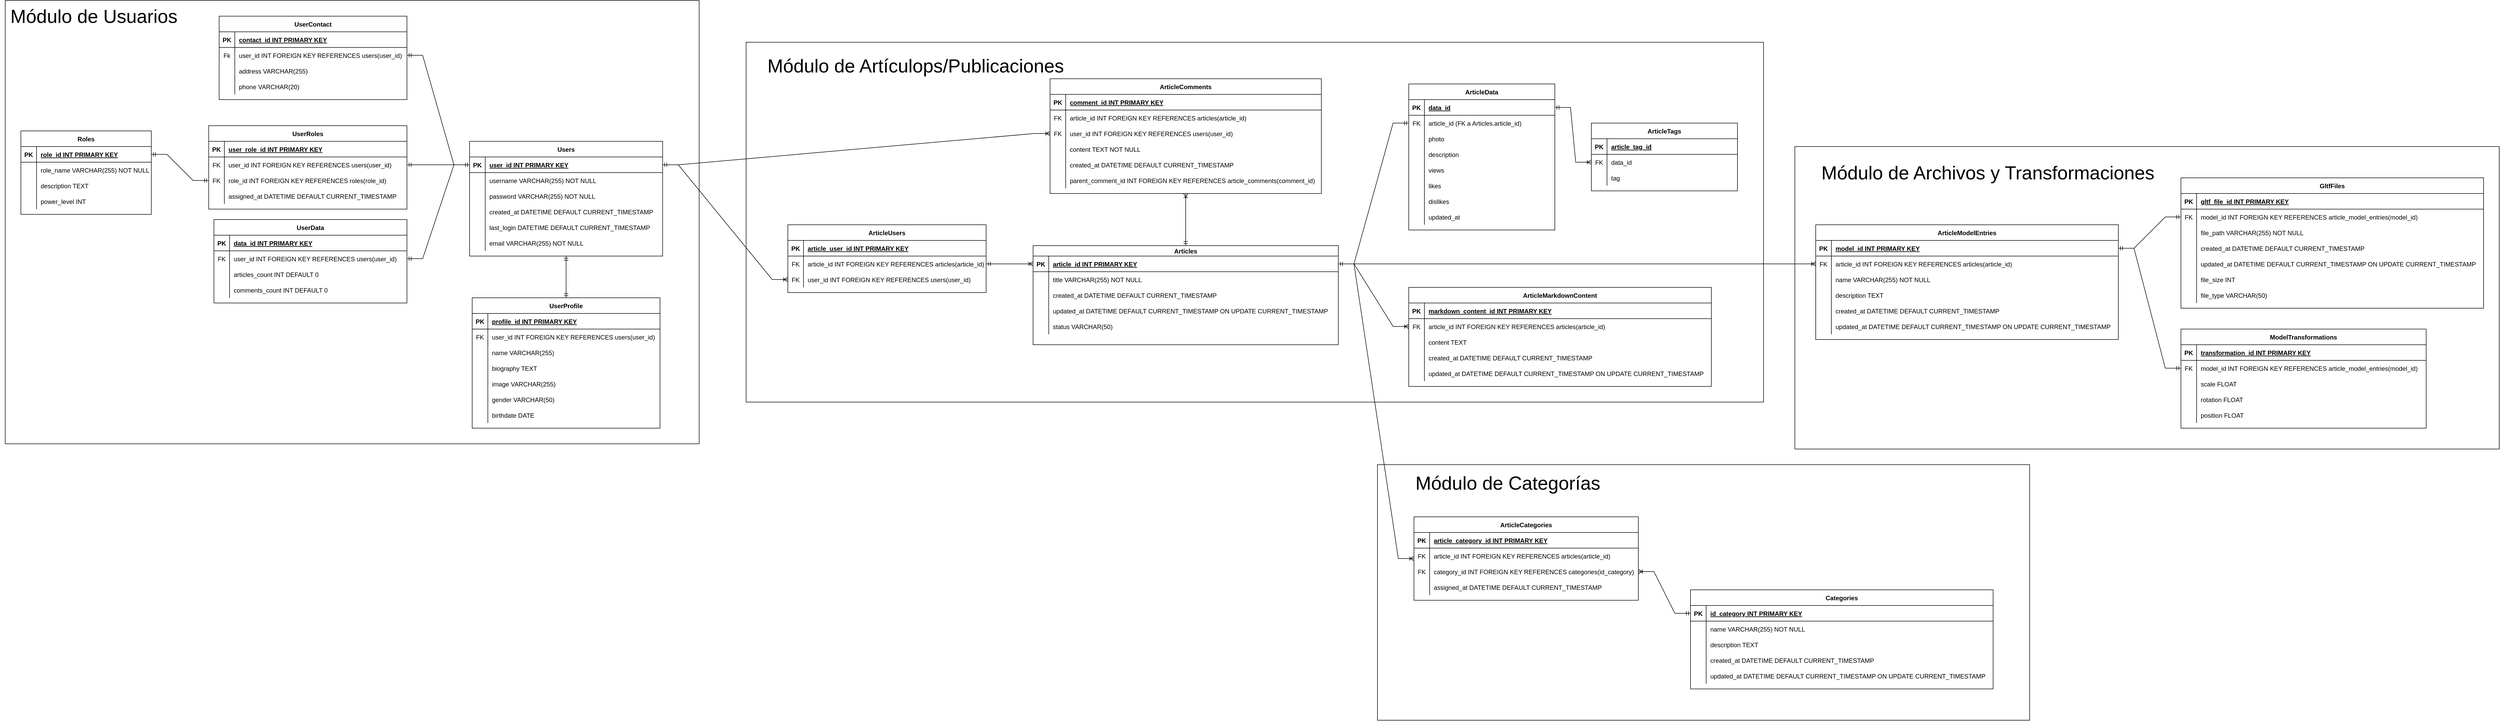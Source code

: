 <mxfile version="24.5.3" type="device">
  <diagram id="R2lEEEUBdFMjLlhIrx00" name="Modelo - ER">
    <mxGraphModel dx="1962" dy="662" grid="1" gridSize="10" guides="1" tooltips="1" connect="1" arrows="1" fold="1" page="1" pageScale="1" pageWidth="850" pageHeight="1100" math="0" shadow="0" extFonts="Permanent Marker^https://fonts.googleapis.com/css?family=Permanent+Marker">
      <root>
        <mxCell id="0" />
        <mxCell id="1" parent="0" />
        <mxCell id="2y1sY3aL7K1K-4Aw30W6-536" value="" style="rounded=0;whiteSpace=wrap;html=1;fillColor=none;" vertex="1" parent="1">
          <mxGeometry x="2180" y="1260" width="1250" height="490" as="geometry" />
        </mxCell>
        <mxCell id="2y1sY3aL7K1K-4Aw30W6-535" value="" style="rounded=0;whiteSpace=wrap;html=1;fillColor=none;" vertex="1" parent="1">
          <mxGeometry x="970" y="450" width="1950" height="690" as="geometry" />
        </mxCell>
        <mxCell id="2y1sY3aL7K1K-4Aw30W6-531" value="" style="rounded=0;whiteSpace=wrap;html=1;fillColor=none;" vertex="1" parent="1">
          <mxGeometry x="-450" y="370" width="1330" height="850" as="geometry" />
        </mxCell>
        <mxCell id="2y1sY3aL7K1K-4Aw30W6-31" value="Users" style="shape=table;startSize=30;container=1;collapsible=1;childLayout=tableLayout;fixedRows=1;rowLines=0;fontStyle=1;align=center;resizeLast=1;" vertex="1" parent="1">
          <mxGeometry x="440" y="640" width="370" height="220" as="geometry" />
        </mxCell>
        <mxCell id="2y1sY3aL7K1K-4Aw30W6-32" value="" style="shape=partialRectangle;collapsible=0;dropTarget=0;pointerEvents=0;fillColor=none;points=[[0,0.5],[1,0.5]];portConstraint=eastwest;top=0;left=0;right=0;bottom=1;" vertex="1" parent="2y1sY3aL7K1K-4Aw30W6-31">
          <mxGeometry y="30" width="370" height="30" as="geometry" />
        </mxCell>
        <mxCell id="2y1sY3aL7K1K-4Aw30W6-33" value="PK" style="shape=partialRectangle;overflow=hidden;connectable=0;fillColor=none;top=0;left=0;bottom=0;right=0;fontStyle=1;" vertex="1" parent="2y1sY3aL7K1K-4Aw30W6-32">
          <mxGeometry width="30" height="30" as="geometry">
            <mxRectangle width="30" height="30" as="alternateBounds" />
          </mxGeometry>
        </mxCell>
        <mxCell id="2y1sY3aL7K1K-4Aw30W6-34" value="user_id INT PRIMARY KEY" style="shape=partialRectangle;overflow=hidden;connectable=0;fillColor=none;top=0;left=0;bottom=0;right=0;align=left;spacingLeft=6;fontStyle=5;" vertex="1" parent="2y1sY3aL7K1K-4Aw30W6-32">
          <mxGeometry x="30" width="340" height="30" as="geometry">
            <mxRectangle width="340" height="30" as="alternateBounds" />
          </mxGeometry>
        </mxCell>
        <mxCell id="2y1sY3aL7K1K-4Aw30W6-35" value="" style="shape=partialRectangle;collapsible=0;dropTarget=0;pointerEvents=0;fillColor=none;points=[[0,0.5],[1,0.5]];portConstraint=eastwest;top=0;left=0;right=0;bottom=0;" vertex="1" parent="2y1sY3aL7K1K-4Aw30W6-31">
          <mxGeometry y="60" width="370" height="30" as="geometry" />
        </mxCell>
        <mxCell id="2y1sY3aL7K1K-4Aw30W6-36" value="" style="shape=partialRectangle;overflow=hidden;connectable=0;fillColor=none;top=0;left=0;bottom=0;right=0;" vertex="1" parent="2y1sY3aL7K1K-4Aw30W6-35">
          <mxGeometry width="30" height="30" as="geometry">
            <mxRectangle width="30" height="30" as="alternateBounds" />
          </mxGeometry>
        </mxCell>
        <mxCell id="2y1sY3aL7K1K-4Aw30W6-37" value="username VARCHAR(255) NOT NULL" style="shape=partialRectangle;overflow=hidden;connectable=0;fillColor=none;top=0;left=0;bottom=0;right=0;align=left;spacingLeft=6;" vertex="1" parent="2y1sY3aL7K1K-4Aw30W6-35">
          <mxGeometry x="30" width="340" height="30" as="geometry">
            <mxRectangle width="340" height="30" as="alternateBounds" />
          </mxGeometry>
        </mxCell>
        <mxCell id="2y1sY3aL7K1K-4Aw30W6-82" value="" style="shape=partialRectangle;collapsible=0;dropTarget=0;pointerEvents=0;fillColor=none;points=[[0,0.5],[1,0.5]];portConstraint=eastwest;top=0;left=0;right=0;bottom=0;" vertex="1" parent="2y1sY3aL7K1K-4Aw30W6-31">
          <mxGeometry y="90" width="370" height="30" as="geometry" />
        </mxCell>
        <mxCell id="2y1sY3aL7K1K-4Aw30W6-83" value="" style="shape=partialRectangle;overflow=hidden;connectable=0;fillColor=none;top=0;left=0;bottom=0;right=0;" vertex="1" parent="2y1sY3aL7K1K-4Aw30W6-82">
          <mxGeometry width="30" height="30" as="geometry">
            <mxRectangle width="30" height="30" as="alternateBounds" />
          </mxGeometry>
        </mxCell>
        <mxCell id="2y1sY3aL7K1K-4Aw30W6-84" value="password VARCHAR(255) NOT NULL" style="shape=partialRectangle;overflow=hidden;connectable=0;fillColor=none;top=0;left=0;bottom=0;right=0;align=left;spacingLeft=6;" vertex="1" parent="2y1sY3aL7K1K-4Aw30W6-82">
          <mxGeometry x="30" width="340" height="30" as="geometry">
            <mxRectangle width="340" height="30" as="alternateBounds" />
          </mxGeometry>
        </mxCell>
        <mxCell id="2y1sY3aL7K1K-4Aw30W6-456" value="" style="shape=partialRectangle;collapsible=0;dropTarget=0;pointerEvents=0;fillColor=none;points=[[0,0.5],[1,0.5]];portConstraint=eastwest;top=0;left=0;right=0;bottom=0;" vertex="1" parent="2y1sY3aL7K1K-4Aw30W6-31">
          <mxGeometry y="120" width="370" height="30" as="geometry" />
        </mxCell>
        <mxCell id="2y1sY3aL7K1K-4Aw30W6-457" value="" style="shape=partialRectangle;overflow=hidden;connectable=0;fillColor=none;top=0;left=0;bottom=0;right=0;" vertex="1" parent="2y1sY3aL7K1K-4Aw30W6-456">
          <mxGeometry width="30" height="30" as="geometry">
            <mxRectangle width="30" height="30" as="alternateBounds" />
          </mxGeometry>
        </mxCell>
        <mxCell id="2y1sY3aL7K1K-4Aw30W6-458" value="created_at DATETIME DEFAULT CURRENT_TIMESTAMP" style="shape=partialRectangle;overflow=hidden;connectable=0;fillColor=none;top=0;left=0;bottom=0;right=0;align=left;spacingLeft=6;" vertex="1" parent="2y1sY3aL7K1K-4Aw30W6-456">
          <mxGeometry x="30" width="340" height="30" as="geometry">
            <mxRectangle width="340" height="30" as="alternateBounds" />
          </mxGeometry>
        </mxCell>
        <mxCell id="2y1sY3aL7K1K-4Aw30W6-459" value="" style="shape=partialRectangle;collapsible=0;dropTarget=0;pointerEvents=0;fillColor=none;points=[[0,0.5],[1,0.5]];portConstraint=eastwest;top=0;left=0;right=0;bottom=0;" vertex="1" parent="2y1sY3aL7K1K-4Aw30W6-31">
          <mxGeometry y="150" width="370" height="30" as="geometry" />
        </mxCell>
        <mxCell id="2y1sY3aL7K1K-4Aw30W6-460" value="" style="shape=partialRectangle;overflow=hidden;connectable=0;fillColor=none;top=0;left=0;bottom=0;right=0;" vertex="1" parent="2y1sY3aL7K1K-4Aw30W6-459">
          <mxGeometry width="30" height="30" as="geometry">
            <mxRectangle width="30" height="30" as="alternateBounds" />
          </mxGeometry>
        </mxCell>
        <mxCell id="2y1sY3aL7K1K-4Aw30W6-461" value="last_login DATETIME DEFAULT CURRENT_TIMESTAMP" style="shape=partialRectangle;overflow=hidden;connectable=0;fillColor=none;top=0;left=0;bottom=0;right=0;align=left;spacingLeft=6;" vertex="1" parent="2y1sY3aL7K1K-4Aw30W6-459">
          <mxGeometry x="30" width="340" height="30" as="geometry">
            <mxRectangle width="340" height="30" as="alternateBounds" />
          </mxGeometry>
        </mxCell>
        <mxCell id="2y1sY3aL7K1K-4Aw30W6-512" value="" style="shape=partialRectangle;collapsible=0;dropTarget=0;pointerEvents=0;fillColor=none;points=[[0,0.5],[1,0.5]];portConstraint=eastwest;top=0;left=0;right=0;bottom=0;" vertex="1" parent="2y1sY3aL7K1K-4Aw30W6-31">
          <mxGeometry y="180" width="370" height="30" as="geometry" />
        </mxCell>
        <mxCell id="2y1sY3aL7K1K-4Aw30W6-513" value="" style="shape=partialRectangle;overflow=hidden;connectable=0;fillColor=none;top=0;left=0;bottom=0;right=0;" vertex="1" parent="2y1sY3aL7K1K-4Aw30W6-512">
          <mxGeometry width="30" height="30" as="geometry">
            <mxRectangle width="30" height="30" as="alternateBounds" />
          </mxGeometry>
        </mxCell>
        <mxCell id="2y1sY3aL7K1K-4Aw30W6-514" value="email VARCHAR(255) NOT NULL" style="shape=partialRectangle;overflow=hidden;connectable=0;fillColor=none;top=0;left=0;bottom=0;right=0;align=left;spacingLeft=6;" vertex="1" parent="2y1sY3aL7K1K-4Aw30W6-512">
          <mxGeometry x="30" width="340" height="30" as="geometry">
            <mxRectangle width="340" height="30" as="alternateBounds" />
          </mxGeometry>
        </mxCell>
        <mxCell id="2y1sY3aL7K1K-4Aw30W6-69" value="UserData" style="shape=table;startSize=30;container=1;collapsible=1;childLayout=tableLayout;fixedRows=1;rowLines=0;fontStyle=1;align=center;resizeLast=1;" vertex="1" parent="1">
          <mxGeometry x="-50" y="790" width="370" height="160" as="geometry" />
        </mxCell>
        <mxCell id="2y1sY3aL7K1K-4Aw30W6-70" value="" style="shape=partialRectangle;collapsible=0;dropTarget=0;pointerEvents=0;fillColor=none;points=[[0,0.5],[1,0.5]];portConstraint=eastwest;top=0;left=0;right=0;bottom=1;" vertex="1" parent="2y1sY3aL7K1K-4Aw30W6-69">
          <mxGeometry y="30" width="370" height="30" as="geometry" />
        </mxCell>
        <mxCell id="2y1sY3aL7K1K-4Aw30W6-71" value="PK" style="shape=partialRectangle;overflow=hidden;connectable=0;fillColor=none;top=0;left=0;bottom=0;right=0;fontStyle=1;" vertex="1" parent="2y1sY3aL7K1K-4Aw30W6-70">
          <mxGeometry width="30" height="30" as="geometry">
            <mxRectangle width="30" height="30" as="alternateBounds" />
          </mxGeometry>
        </mxCell>
        <mxCell id="2y1sY3aL7K1K-4Aw30W6-72" value="data_id INT PRIMARY KEY" style="shape=partialRectangle;overflow=hidden;connectable=0;fillColor=none;top=0;left=0;bottom=0;right=0;align=left;spacingLeft=6;fontStyle=5;" vertex="1" parent="2y1sY3aL7K1K-4Aw30W6-70">
          <mxGeometry x="30" width="340" height="30" as="geometry">
            <mxRectangle width="340" height="30" as="alternateBounds" />
          </mxGeometry>
        </mxCell>
        <mxCell id="2y1sY3aL7K1K-4Aw30W6-73" value="" style="shape=partialRectangle;collapsible=0;dropTarget=0;pointerEvents=0;fillColor=none;points=[[0,0.5],[1,0.5]];portConstraint=eastwest;top=0;left=0;right=0;bottom=0;" vertex="1" parent="2y1sY3aL7K1K-4Aw30W6-69">
          <mxGeometry y="60" width="370" height="30" as="geometry" />
        </mxCell>
        <mxCell id="2y1sY3aL7K1K-4Aw30W6-74" value="FK" style="shape=partialRectangle;overflow=hidden;connectable=0;fillColor=none;top=0;left=0;bottom=0;right=0;" vertex="1" parent="2y1sY3aL7K1K-4Aw30W6-73">
          <mxGeometry width="30" height="30" as="geometry">
            <mxRectangle width="30" height="30" as="alternateBounds" />
          </mxGeometry>
        </mxCell>
        <mxCell id="2y1sY3aL7K1K-4Aw30W6-75" value="user_id INT FOREIGN KEY REFERENCES users(user_id)" style="shape=partialRectangle;overflow=hidden;connectable=0;fillColor=none;top=0;left=0;bottom=0;right=0;align=left;spacingLeft=6;" vertex="1" parent="2y1sY3aL7K1K-4Aw30W6-73">
          <mxGeometry x="30" width="340" height="30" as="geometry">
            <mxRectangle width="340" height="30" as="alternateBounds" />
          </mxGeometry>
        </mxCell>
        <mxCell id="2y1sY3aL7K1K-4Aw30W6-85" value="" style="shape=partialRectangle;collapsible=0;dropTarget=0;pointerEvents=0;fillColor=none;points=[[0,0.5],[1,0.5]];portConstraint=eastwest;top=0;left=0;right=0;bottom=0;" vertex="1" parent="2y1sY3aL7K1K-4Aw30W6-69">
          <mxGeometry y="90" width="370" height="30" as="geometry" />
        </mxCell>
        <mxCell id="2y1sY3aL7K1K-4Aw30W6-86" value="" style="shape=partialRectangle;overflow=hidden;connectable=0;fillColor=none;top=0;left=0;bottom=0;right=0;" vertex="1" parent="2y1sY3aL7K1K-4Aw30W6-85">
          <mxGeometry width="30" height="30" as="geometry">
            <mxRectangle width="30" height="30" as="alternateBounds" />
          </mxGeometry>
        </mxCell>
        <mxCell id="2y1sY3aL7K1K-4Aw30W6-87" value="articles_count INT DEFAULT 0" style="shape=partialRectangle;overflow=hidden;connectable=0;fillColor=none;top=0;left=0;bottom=0;right=0;align=left;spacingLeft=6;" vertex="1" parent="2y1sY3aL7K1K-4Aw30W6-85">
          <mxGeometry x="30" width="340" height="30" as="geometry">
            <mxRectangle width="340" height="30" as="alternateBounds" />
          </mxGeometry>
        </mxCell>
        <mxCell id="2y1sY3aL7K1K-4Aw30W6-91" value="" style="shape=partialRectangle;collapsible=0;dropTarget=0;pointerEvents=0;fillColor=none;points=[[0,0.5],[1,0.5]];portConstraint=eastwest;top=0;left=0;right=0;bottom=0;" vertex="1" parent="2y1sY3aL7K1K-4Aw30W6-69">
          <mxGeometry y="120" width="370" height="30" as="geometry" />
        </mxCell>
        <mxCell id="2y1sY3aL7K1K-4Aw30W6-92" value="" style="shape=partialRectangle;overflow=hidden;connectable=0;fillColor=none;top=0;left=0;bottom=0;right=0;" vertex="1" parent="2y1sY3aL7K1K-4Aw30W6-91">
          <mxGeometry width="30" height="30" as="geometry">
            <mxRectangle width="30" height="30" as="alternateBounds" />
          </mxGeometry>
        </mxCell>
        <mxCell id="2y1sY3aL7K1K-4Aw30W6-93" value="comments_count INT DEFAULT 0" style="shape=partialRectangle;overflow=hidden;connectable=0;fillColor=none;top=0;left=0;bottom=0;right=0;align=left;spacingLeft=6;" vertex="1" parent="2y1sY3aL7K1K-4Aw30W6-91">
          <mxGeometry x="30" width="340" height="30" as="geometry">
            <mxRectangle width="340" height="30" as="alternateBounds" />
          </mxGeometry>
        </mxCell>
        <mxCell id="2y1sY3aL7K1K-4Aw30W6-54" value="UserProfile" style="shape=table;startSize=30;container=1;collapsible=1;childLayout=tableLayout;fixedRows=1;rowLines=0;fontStyle=1;align=center;resizeLast=1;" vertex="1" parent="1">
          <mxGeometry x="445" y="940" width="360" height="250.0" as="geometry" />
        </mxCell>
        <mxCell id="2y1sY3aL7K1K-4Aw30W6-55" value="" style="shape=partialRectangle;collapsible=0;dropTarget=0;pointerEvents=0;fillColor=none;points=[[0,0.5],[1,0.5]];portConstraint=eastwest;top=0;left=0;right=0;bottom=1;" vertex="1" parent="2y1sY3aL7K1K-4Aw30W6-54">
          <mxGeometry y="30" width="360" height="30" as="geometry" />
        </mxCell>
        <mxCell id="2y1sY3aL7K1K-4Aw30W6-56" value="PK" style="shape=partialRectangle;overflow=hidden;connectable=0;fillColor=none;top=0;left=0;bottom=0;right=0;fontStyle=1;" vertex="1" parent="2y1sY3aL7K1K-4Aw30W6-55">
          <mxGeometry width="30" height="30" as="geometry">
            <mxRectangle width="30" height="30" as="alternateBounds" />
          </mxGeometry>
        </mxCell>
        <mxCell id="2y1sY3aL7K1K-4Aw30W6-57" value="profile_id INT PRIMARY KEY" style="shape=partialRectangle;overflow=hidden;connectable=0;fillColor=none;top=0;left=0;bottom=0;right=0;align=left;spacingLeft=6;fontStyle=5;" vertex="1" parent="2y1sY3aL7K1K-4Aw30W6-55">
          <mxGeometry x="30" width="330" height="30" as="geometry">
            <mxRectangle width="330" height="30" as="alternateBounds" />
          </mxGeometry>
        </mxCell>
        <mxCell id="2y1sY3aL7K1K-4Aw30W6-58" value="" style="shape=partialRectangle;collapsible=0;dropTarget=0;pointerEvents=0;fillColor=none;points=[[0,0.5],[1,0.5]];portConstraint=eastwest;top=0;left=0;right=0;bottom=0;" vertex="1" parent="2y1sY3aL7K1K-4Aw30W6-54">
          <mxGeometry y="60" width="360" height="30" as="geometry" />
        </mxCell>
        <mxCell id="2y1sY3aL7K1K-4Aw30W6-59" value="FK" style="shape=partialRectangle;overflow=hidden;connectable=0;fillColor=none;top=0;left=0;bottom=0;right=0;" vertex="1" parent="2y1sY3aL7K1K-4Aw30W6-58">
          <mxGeometry width="30" height="30" as="geometry">
            <mxRectangle width="30" height="30" as="alternateBounds" />
          </mxGeometry>
        </mxCell>
        <mxCell id="2y1sY3aL7K1K-4Aw30W6-60" value="user_id INT FOREIGN KEY REFERENCES users(user_id)" style="shape=partialRectangle;overflow=hidden;connectable=0;fillColor=none;top=0;left=0;bottom=0;right=0;align=left;spacingLeft=6;" vertex="1" parent="2y1sY3aL7K1K-4Aw30W6-58">
          <mxGeometry x="30" width="330" height="30" as="geometry">
            <mxRectangle width="330" height="30" as="alternateBounds" />
          </mxGeometry>
        </mxCell>
        <mxCell id="2y1sY3aL7K1K-4Aw30W6-61" value="" style="shape=partialRectangle;collapsible=0;dropTarget=0;pointerEvents=0;fillColor=none;points=[[0,0.5],[1,0.5]];portConstraint=eastwest;top=0;left=0;right=0;bottom=0;" vertex="1" parent="2y1sY3aL7K1K-4Aw30W6-54">
          <mxGeometry y="90" width="360" height="30" as="geometry" />
        </mxCell>
        <mxCell id="2y1sY3aL7K1K-4Aw30W6-62" value="" style="shape=partialRectangle;overflow=hidden;connectable=0;fillColor=none;top=0;left=0;bottom=0;right=0;" vertex="1" parent="2y1sY3aL7K1K-4Aw30W6-61">
          <mxGeometry width="30" height="30" as="geometry">
            <mxRectangle width="30" height="30" as="alternateBounds" />
          </mxGeometry>
        </mxCell>
        <mxCell id="2y1sY3aL7K1K-4Aw30W6-63" value="name VARCHAR(255)" style="shape=partialRectangle;overflow=hidden;connectable=0;fillColor=none;top=0;left=0;bottom=0;right=0;align=left;spacingLeft=6;" vertex="1" parent="2y1sY3aL7K1K-4Aw30W6-61">
          <mxGeometry x="30" width="330" height="30" as="geometry">
            <mxRectangle width="330" height="30" as="alternateBounds" />
          </mxGeometry>
        </mxCell>
        <mxCell id="2y1sY3aL7K1K-4Aw30W6-474" value="" style="shape=partialRectangle;collapsible=0;dropTarget=0;pointerEvents=0;fillColor=none;points=[[0,0.5],[1,0.5]];portConstraint=eastwest;top=0;left=0;right=0;bottom=0;" vertex="1" parent="2y1sY3aL7K1K-4Aw30W6-54">
          <mxGeometry y="120" width="360" height="30" as="geometry" />
        </mxCell>
        <mxCell id="2y1sY3aL7K1K-4Aw30W6-475" value="" style="shape=partialRectangle;overflow=hidden;connectable=0;fillColor=none;top=0;left=0;bottom=0;right=0;" vertex="1" parent="2y1sY3aL7K1K-4Aw30W6-474">
          <mxGeometry width="30" height="30" as="geometry">
            <mxRectangle width="30" height="30" as="alternateBounds" />
          </mxGeometry>
        </mxCell>
        <mxCell id="2y1sY3aL7K1K-4Aw30W6-476" value="biography TEXT" style="shape=partialRectangle;overflow=hidden;connectable=0;fillColor=none;top=0;left=0;bottom=0;right=0;align=left;spacingLeft=6;" vertex="1" parent="2y1sY3aL7K1K-4Aw30W6-474">
          <mxGeometry x="30" width="330" height="30" as="geometry">
            <mxRectangle width="330" height="30" as="alternateBounds" />
          </mxGeometry>
        </mxCell>
        <mxCell id="2y1sY3aL7K1K-4Aw30W6-88" value="" style="shape=partialRectangle;collapsible=0;dropTarget=0;pointerEvents=0;fillColor=none;points=[[0,0.5],[1,0.5]];portConstraint=eastwest;top=0;left=0;right=0;bottom=0;" vertex="1" parent="2y1sY3aL7K1K-4Aw30W6-54">
          <mxGeometry y="150" width="360" height="30" as="geometry" />
        </mxCell>
        <mxCell id="2y1sY3aL7K1K-4Aw30W6-89" value="" style="shape=partialRectangle;overflow=hidden;connectable=0;fillColor=none;top=0;left=0;bottom=0;right=0;" vertex="1" parent="2y1sY3aL7K1K-4Aw30W6-88">
          <mxGeometry width="30" height="30" as="geometry">
            <mxRectangle width="30" height="30" as="alternateBounds" />
          </mxGeometry>
        </mxCell>
        <mxCell id="2y1sY3aL7K1K-4Aw30W6-90" value="image VARCHAR(255)" style="shape=partialRectangle;overflow=hidden;connectable=0;fillColor=none;top=0;left=0;bottom=0;right=0;align=left;spacingLeft=6;" vertex="1" parent="2y1sY3aL7K1K-4Aw30W6-88">
          <mxGeometry x="30" width="330" height="30" as="geometry">
            <mxRectangle width="330" height="30" as="alternateBounds" />
          </mxGeometry>
        </mxCell>
        <mxCell id="2y1sY3aL7K1K-4Aw30W6-97" value="" style="shape=partialRectangle;collapsible=0;dropTarget=0;pointerEvents=0;fillColor=none;points=[[0,0.5],[1,0.5]];portConstraint=eastwest;top=0;left=0;right=0;bottom=0;" vertex="1" parent="2y1sY3aL7K1K-4Aw30W6-54">
          <mxGeometry y="180" width="360" height="30" as="geometry" />
        </mxCell>
        <mxCell id="2y1sY3aL7K1K-4Aw30W6-98" value="" style="shape=partialRectangle;overflow=hidden;connectable=0;fillColor=none;top=0;left=0;bottom=0;right=0;" vertex="1" parent="2y1sY3aL7K1K-4Aw30W6-97">
          <mxGeometry width="30" height="30" as="geometry">
            <mxRectangle width="30" height="30" as="alternateBounds" />
          </mxGeometry>
        </mxCell>
        <mxCell id="2y1sY3aL7K1K-4Aw30W6-99" value="gender VARCHAR(50)" style="shape=partialRectangle;overflow=hidden;connectable=0;fillColor=none;top=0;left=0;bottom=0;right=0;align=left;spacingLeft=6;" vertex="1" parent="2y1sY3aL7K1K-4Aw30W6-97">
          <mxGeometry x="30" width="330" height="30" as="geometry">
            <mxRectangle width="330" height="30" as="alternateBounds" />
          </mxGeometry>
        </mxCell>
        <mxCell id="2y1sY3aL7K1K-4Aw30W6-106" value="" style="shape=partialRectangle;collapsible=0;dropTarget=0;pointerEvents=0;fillColor=none;points=[[0,0.5],[1,0.5]];portConstraint=eastwest;top=0;left=0;right=0;bottom=0;" vertex="1" parent="2y1sY3aL7K1K-4Aw30W6-54">
          <mxGeometry y="210" width="360" height="30" as="geometry" />
        </mxCell>
        <mxCell id="2y1sY3aL7K1K-4Aw30W6-107" value="" style="shape=partialRectangle;overflow=hidden;connectable=0;fillColor=none;top=0;left=0;bottom=0;right=0;" vertex="1" parent="2y1sY3aL7K1K-4Aw30W6-106">
          <mxGeometry width="30" height="30" as="geometry">
            <mxRectangle width="30" height="30" as="alternateBounds" />
          </mxGeometry>
        </mxCell>
        <mxCell id="2y1sY3aL7K1K-4Aw30W6-108" value="birthdate DATE" style="shape=partialRectangle;overflow=hidden;connectable=0;fillColor=none;top=0;left=0;bottom=0;right=0;align=left;spacingLeft=6;" vertex="1" parent="2y1sY3aL7K1K-4Aw30W6-106">
          <mxGeometry x="30" width="330" height="30" as="geometry">
            <mxRectangle width="330" height="30" as="alternateBounds" />
          </mxGeometry>
        </mxCell>
        <mxCell id="2y1sY3aL7K1K-4Aw30W6-115" value="UserContact" style="shape=table;startSize=30;container=1;collapsible=1;childLayout=tableLayout;fixedRows=1;rowLines=0;fontStyle=1;align=center;resizeLast=1;" vertex="1" parent="1">
          <mxGeometry x="-40" y="400" width="360" height="160" as="geometry" />
        </mxCell>
        <mxCell id="2y1sY3aL7K1K-4Aw30W6-116" value="" style="shape=partialRectangle;collapsible=0;dropTarget=0;pointerEvents=0;fillColor=none;points=[[0,0.5],[1,0.5]];portConstraint=eastwest;top=0;left=0;right=0;bottom=1;" vertex="1" parent="2y1sY3aL7K1K-4Aw30W6-115">
          <mxGeometry y="30" width="360" height="30" as="geometry" />
        </mxCell>
        <mxCell id="2y1sY3aL7K1K-4Aw30W6-117" value="PK" style="shape=partialRectangle;overflow=hidden;connectable=0;fillColor=none;top=0;left=0;bottom=0;right=0;fontStyle=1;" vertex="1" parent="2y1sY3aL7K1K-4Aw30W6-116">
          <mxGeometry width="30" height="30" as="geometry">
            <mxRectangle width="30" height="30" as="alternateBounds" />
          </mxGeometry>
        </mxCell>
        <mxCell id="2y1sY3aL7K1K-4Aw30W6-118" value="contact_id INT PRIMARY KEY" style="shape=partialRectangle;overflow=hidden;connectable=0;fillColor=none;top=0;left=0;bottom=0;right=0;align=left;spacingLeft=6;fontStyle=5;" vertex="1" parent="2y1sY3aL7K1K-4Aw30W6-116">
          <mxGeometry x="30" width="330" height="30" as="geometry">
            <mxRectangle width="330" height="30" as="alternateBounds" />
          </mxGeometry>
        </mxCell>
        <mxCell id="2y1sY3aL7K1K-4Aw30W6-119" value="" style="shape=partialRectangle;collapsible=0;dropTarget=0;pointerEvents=0;fillColor=none;points=[[0,0.5],[1,0.5]];portConstraint=eastwest;top=0;left=0;right=0;bottom=0;" vertex="1" parent="2y1sY3aL7K1K-4Aw30W6-115">
          <mxGeometry y="60" width="360" height="30" as="geometry" />
        </mxCell>
        <mxCell id="2y1sY3aL7K1K-4Aw30W6-120" value="Fk" style="shape=partialRectangle;overflow=hidden;connectable=0;fillColor=none;top=0;left=0;bottom=0;right=0;" vertex="1" parent="2y1sY3aL7K1K-4Aw30W6-119">
          <mxGeometry width="30" height="30" as="geometry">
            <mxRectangle width="30" height="30" as="alternateBounds" />
          </mxGeometry>
        </mxCell>
        <mxCell id="2y1sY3aL7K1K-4Aw30W6-121" value="user_id INT FOREIGN KEY REFERENCES users(user_id)" style="shape=partialRectangle;overflow=hidden;connectable=0;fillColor=none;top=0;left=0;bottom=0;right=0;align=left;spacingLeft=6;" vertex="1" parent="2y1sY3aL7K1K-4Aw30W6-119">
          <mxGeometry x="30" width="330" height="30" as="geometry">
            <mxRectangle width="330" height="30" as="alternateBounds" />
          </mxGeometry>
        </mxCell>
        <mxCell id="2y1sY3aL7K1K-4Aw30W6-131" value="" style="shape=partialRectangle;collapsible=0;dropTarget=0;pointerEvents=0;fillColor=none;points=[[0,0.5],[1,0.5]];portConstraint=eastwest;top=0;left=0;right=0;bottom=0;" vertex="1" parent="2y1sY3aL7K1K-4Aw30W6-115">
          <mxGeometry y="90" width="360" height="30" as="geometry" />
        </mxCell>
        <mxCell id="2y1sY3aL7K1K-4Aw30W6-132" value="" style="shape=partialRectangle;overflow=hidden;connectable=0;fillColor=none;top=0;left=0;bottom=0;right=0;" vertex="1" parent="2y1sY3aL7K1K-4Aw30W6-131">
          <mxGeometry width="30" height="30" as="geometry">
            <mxRectangle width="30" height="30" as="alternateBounds" />
          </mxGeometry>
        </mxCell>
        <mxCell id="2y1sY3aL7K1K-4Aw30W6-133" value="address VARCHAR(255)" style="shape=partialRectangle;overflow=hidden;connectable=0;fillColor=none;top=0;left=0;bottom=0;right=0;align=left;spacingLeft=6;" vertex="1" parent="2y1sY3aL7K1K-4Aw30W6-131">
          <mxGeometry x="30" width="330" height="30" as="geometry">
            <mxRectangle width="330" height="30" as="alternateBounds" />
          </mxGeometry>
        </mxCell>
        <mxCell id="2y1sY3aL7K1K-4Aw30W6-462" value="" style="shape=partialRectangle;collapsible=0;dropTarget=0;pointerEvents=0;fillColor=none;points=[[0,0.5],[1,0.5]];portConstraint=eastwest;top=0;left=0;right=0;bottom=0;" vertex="1" parent="2y1sY3aL7K1K-4Aw30W6-115">
          <mxGeometry y="120" width="360" height="30" as="geometry" />
        </mxCell>
        <mxCell id="2y1sY3aL7K1K-4Aw30W6-463" value="" style="shape=partialRectangle;overflow=hidden;connectable=0;fillColor=none;top=0;left=0;bottom=0;right=0;" vertex="1" parent="2y1sY3aL7K1K-4Aw30W6-462">
          <mxGeometry width="30" height="30" as="geometry">
            <mxRectangle width="30" height="30" as="alternateBounds" />
          </mxGeometry>
        </mxCell>
        <mxCell id="2y1sY3aL7K1K-4Aw30W6-464" value="phone VARCHAR(20)" style="shape=partialRectangle;overflow=hidden;connectable=0;fillColor=none;top=0;left=0;bottom=0;right=0;align=left;spacingLeft=6;" vertex="1" parent="2y1sY3aL7K1K-4Aw30W6-462">
          <mxGeometry x="30" width="330" height="30" as="geometry">
            <mxRectangle width="330" height="30" as="alternateBounds" />
          </mxGeometry>
        </mxCell>
        <mxCell id="2y1sY3aL7K1K-4Aw30W6-134" value="UserRoles" style="shape=table;startSize=30;container=1;collapsible=1;childLayout=tableLayout;fixedRows=1;rowLines=0;fontStyle=1;align=center;resizeLast=1;" vertex="1" parent="1">
          <mxGeometry x="-60" y="610" width="380" height="160" as="geometry" />
        </mxCell>
        <mxCell id="2y1sY3aL7K1K-4Aw30W6-135" value="" style="shape=partialRectangle;collapsible=0;dropTarget=0;pointerEvents=0;fillColor=none;points=[[0,0.5],[1,0.5]];portConstraint=eastwest;top=0;left=0;right=0;bottom=1;" vertex="1" parent="2y1sY3aL7K1K-4Aw30W6-134">
          <mxGeometry y="30" width="380" height="30" as="geometry" />
        </mxCell>
        <mxCell id="2y1sY3aL7K1K-4Aw30W6-136" value="PK" style="shape=partialRectangle;overflow=hidden;connectable=0;fillColor=none;top=0;left=0;bottom=0;right=0;fontStyle=1;" vertex="1" parent="2y1sY3aL7K1K-4Aw30W6-135">
          <mxGeometry width="30" height="30" as="geometry">
            <mxRectangle width="30" height="30" as="alternateBounds" />
          </mxGeometry>
        </mxCell>
        <mxCell id="2y1sY3aL7K1K-4Aw30W6-137" value="user_role_id INT PRIMARY KEY" style="shape=partialRectangle;overflow=hidden;connectable=0;fillColor=none;top=0;left=0;bottom=0;right=0;align=left;spacingLeft=6;fontStyle=5;" vertex="1" parent="2y1sY3aL7K1K-4Aw30W6-135">
          <mxGeometry x="30" width="350" height="30" as="geometry">
            <mxRectangle width="350" height="30" as="alternateBounds" />
          </mxGeometry>
        </mxCell>
        <mxCell id="2y1sY3aL7K1K-4Aw30W6-138" value="" style="shape=partialRectangle;collapsible=0;dropTarget=0;pointerEvents=0;fillColor=none;points=[[0,0.5],[1,0.5]];portConstraint=eastwest;top=0;left=0;right=0;bottom=0;" vertex="1" parent="2y1sY3aL7K1K-4Aw30W6-134">
          <mxGeometry y="60" width="380" height="30" as="geometry" />
        </mxCell>
        <mxCell id="2y1sY3aL7K1K-4Aw30W6-139" value="FK" style="shape=partialRectangle;overflow=hidden;connectable=0;fillColor=none;top=0;left=0;bottom=0;right=0;" vertex="1" parent="2y1sY3aL7K1K-4Aw30W6-138">
          <mxGeometry width="30" height="30" as="geometry">
            <mxRectangle width="30" height="30" as="alternateBounds" />
          </mxGeometry>
        </mxCell>
        <mxCell id="2y1sY3aL7K1K-4Aw30W6-140" value="user_id INT FOREIGN KEY REFERENCES users(user_id)" style="shape=partialRectangle;overflow=hidden;connectable=0;fillColor=none;top=0;left=0;bottom=0;right=0;align=left;spacingLeft=6;" vertex="1" parent="2y1sY3aL7K1K-4Aw30W6-138">
          <mxGeometry x="30" width="350" height="30" as="geometry">
            <mxRectangle width="350" height="30" as="alternateBounds" />
          </mxGeometry>
        </mxCell>
        <mxCell id="2y1sY3aL7K1K-4Aw30W6-141" value="" style="shape=partialRectangle;collapsible=0;dropTarget=0;pointerEvents=0;fillColor=none;points=[[0,0.5],[1,0.5]];portConstraint=eastwest;top=0;left=0;right=0;bottom=0;" vertex="1" parent="2y1sY3aL7K1K-4Aw30W6-134">
          <mxGeometry y="90" width="380" height="30" as="geometry" />
        </mxCell>
        <mxCell id="2y1sY3aL7K1K-4Aw30W6-142" value="FK" style="shape=partialRectangle;overflow=hidden;connectable=0;fillColor=none;top=0;left=0;bottom=0;right=0;" vertex="1" parent="2y1sY3aL7K1K-4Aw30W6-141">
          <mxGeometry width="30" height="30" as="geometry">
            <mxRectangle width="30" height="30" as="alternateBounds" />
          </mxGeometry>
        </mxCell>
        <mxCell id="2y1sY3aL7K1K-4Aw30W6-143" value="role_id INT FOREIGN KEY REFERENCES roles(role_id)" style="shape=partialRectangle;overflow=hidden;connectable=0;fillColor=none;top=0;left=0;bottom=0;right=0;align=left;spacingLeft=6;" vertex="1" parent="2y1sY3aL7K1K-4Aw30W6-141">
          <mxGeometry x="30" width="350" height="30" as="geometry">
            <mxRectangle width="350" height="30" as="alternateBounds" />
          </mxGeometry>
        </mxCell>
        <mxCell id="2y1sY3aL7K1K-4Aw30W6-468" value="" style="shape=partialRectangle;collapsible=0;dropTarget=0;pointerEvents=0;fillColor=none;points=[[0,0.5],[1,0.5]];portConstraint=eastwest;top=0;left=0;right=0;bottom=0;" vertex="1" parent="2y1sY3aL7K1K-4Aw30W6-134">
          <mxGeometry y="120" width="380" height="30" as="geometry" />
        </mxCell>
        <mxCell id="2y1sY3aL7K1K-4Aw30W6-469" value="" style="shape=partialRectangle;overflow=hidden;connectable=0;fillColor=none;top=0;left=0;bottom=0;right=0;" vertex="1" parent="2y1sY3aL7K1K-4Aw30W6-468">
          <mxGeometry width="30" height="30" as="geometry">
            <mxRectangle width="30" height="30" as="alternateBounds" />
          </mxGeometry>
        </mxCell>
        <mxCell id="2y1sY3aL7K1K-4Aw30W6-470" value="assigned_at DATETIME DEFAULT CURRENT_TIMESTAMP" style="shape=partialRectangle;overflow=hidden;connectable=0;fillColor=none;top=0;left=0;bottom=0;right=0;align=left;spacingLeft=6;" vertex="1" parent="2y1sY3aL7K1K-4Aw30W6-468">
          <mxGeometry x="30" width="350" height="30" as="geometry">
            <mxRectangle width="350" height="30" as="alternateBounds" />
          </mxGeometry>
        </mxCell>
        <mxCell id="2y1sY3aL7K1K-4Aw30W6-147" value="Roles" style="shape=table;startSize=30;container=1;collapsible=1;childLayout=tableLayout;fixedRows=1;rowLines=0;fontStyle=1;align=center;resizeLast=1;" vertex="1" parent="1">
          <mxGeometry x="-420" y="620" width="250" height="160" as="geometry" />
        </mxCell>
        <mxCell id="2y1sY3aL7K1K-4Aw30W6-148" value="" style="shape=partialRectangle;collapsible=0;dropTarget=0;pointerEvents=0;fillColor=none;points=[[0,0.5],[1,0.5]];portConstraint=eastwest;top=0;left=0;right=0;bottom=1;" vertex="1" parent="2y1sY3aL7K1K-4Aw30W6-147">
          <mxGeometry y="30" width="250" height="30" as="geometry" />
        </mxCell>
        <mxCell id="2y1sY3aL7K1K-4Aw30W6-149" value="PK" style="shape=partialRectangle;overflow=hidden;connectable=0;fillColor=none;top=0;left=0;bottom=0;right=0;fontStyle=1;" vertex="1" parent="2y1sY3aL7K1K-4Aw30W6-148">
          <mxGeometry width="30" height="30" as="geometry">
            <mxRectangle width="30" height="30" as="alternateBounds" />
          </mxGeometry>
        </mxCell>
        <mxCell id="2y1sY3aL7K1K-4Aw30W6-150" value="role_id INT PRIMARY KEY" style="shape=partialRectangle;overflow=hidden;connectable=0;fillColor=none;top=0;left=0;bottom=0;right=0;align=left;spacingLeft=6;fontStyle=5;" vertex="1" parent="2y1sY3aL7K1K-4Aw30W6-148">
          <mxGeometry x="30" width="220" height="30" as="geometry">
            <mxRectangle width="220" height="30" as="alternateBounds" />
          </mxGeometry>
        </mxCell>
        <mxCell id="2y1sY3aL7K1K-4Aw30W6-151" value="" style="shape=partialRectangle;collapsible=0;dropTarget=0;pointerEvents=0;fillColor=none;points=[[0,0.5],[1,0.5]];portConstraint=eastwest;top=0;left=0;right=0;bottom=0;" vertex="1" parent="2y1sY3aL7K1K-4Aw30W6-147">
          <mxGeometry y="60" width="250" height="30" as="geometry" />
        </mxCell>
        <mxCell id="2y1sY3aL7K1K-4Aw30W6-152" value="" style="shape=partialRectangle;overflow=hidden;connectable=0;fillColor=none;top=0;left=0;bottom=0;right=0;" vertex="1" parent="2y1sY3aL7K1K-4Aw30W6-151">
          <mxGeometry width="30" height="30" as="geometry">
            <mxRectangle width="30" height="30" as="alternateBounds" />
          </mxGeometry>
        </mxCell>
        <mxCell id="2y1sY3aL7K1K-4Aw30W6-153" value="role_name VARCHAR(255) NOT NULL" style="shape=partialRectangle;overflow=hidden;connectable=0;fillColor=none;top=0;left=0;bottom=0;right=0;align=left;spacingLeft=6;" vertex="1" parent="2y1sY3aL7K1K-4Aw30W6-151">
          <mxGeometry x="30" width="220" height="30" as="geometry">
            <mxRectangle width="220" height="30" as="alternateBounds" />
          </mxGeometry>
        </mxCell>
        <mxCell id="2y1sY3aL7K1K-4Aw30W6-154" value="" style="shape=partialRectangle;collapsible=0;dropTarget=0;pointerEvents=0;fillColor=none;points=[[0,0.5],[1,0.5]];portConstraint=eastwest;top=0;left=0;right=0;bottom=0;" vertex="1" parent="2y1sY3aL7K1K-4Aw30W6-147">
          <mxGeometry y="90" width="250" height="30" as="geometry" />
        </mxCell>
        <mxCell id="2y1sY3aL7K1K-4Aw30W6-155" value="" style="shape=partialRectangle;overflow=hidden;connectable=0;fillColor=none;top=0;left=0;bottom=0;right=0;" vertex="1" parent="2y1sY3aL7K1K-4Aw30W6-154">
          <mxGeometry width="30" height="30" as="geometry">
            <mxRectangle width="30" height="30" as="alternateBounds" />
          </mxGeometry>
        </mxCell>
        <mxCell id="2y1sY3aL7K1K-4Aw30W6-156" value="description TEXT" style="shape=partialRectangle;overflow=hidden;connectable=0;fillColor=none;top=0;left=0;bottom=0;right=0;align=left;spacingLeft=6;" vertex="1" parent="2y1sY3aL7K1K-4Aw30W6-154">
          <mxGeometry x="30" width="220" height="30" as="geometry">
            <mxRectangle width="220" height="30" as="alternateBounds" />
          </mxGeometry>
        </mxCell>
        <mxCell id="2y1sY3aL7K1K-4Aw30W6-465" value="" style="shape=partialRectangle;collapsible=0;dropTarget=0;pointerEvents=0;fillColor=none;points=[[0,0.5],[1,0.5]];portConstraint=eastwest;top=0;left=0;right=0;bottom=0;" vertex="1" parent="2y1sY3aL7K1K-4Aw30W6-147">
          <mxGeometry y="120" width="250" height="30" as="geometry" />
        </mxCell>
        <mxCell id="2y1sY3aL7K1K-4Aw30W6-466" value="" style="shape=partialRectangle;overflow=hidden;connectable=0;fillColor=none;top=0;left=0;bottom=0;right=0;" vertex="1" parent="2y1sY3aL7K1K-4Aw30W6-465">
          <mxGeometry width="30" height="30" as="geometry">
            <mxRectangle width="30" height="30" as="alternateBounds" />
          </mxGeometry>
        </mxCell>
        <mxCell id="2y1sY3aL7K1K-4Aw30W6-467" value="power_level INT" style="shape=partialRectangle;overflow=hidden;connectable=0;fillColor=none;top=0;left=0;bottom=0;right=0;align=left;spacingLeft=6;" vertex="1" parent="2y1sY3aL7K1K-4Aw30W6-465">
          <mxGeometry x="30" width="220" height="30" as="geometry">
            <mxRectangle width="220" height="30" as="alternateBounds" />
          </mxGeometry>
        </mxCell>
        <mxCell id="2y1sY3aL7K1K-4Aw30W6-161" value="" style="fontSize=12;html=1;endArrow=ERmandOne;startArrow=ERmandOne;rounded=0;" edge="1" parent="1" source="2y1sY3aL7K1K-4Aw30W6-54" target="2y1sY3aL7K1K-4Aw30W6-31">
          <mxGeometry width="100" height="100" relative="1" as="geometry">
            <mxPoint x="410" y="910" as="sourcePoint" />
            <mxPoint x="510" y="810" as="targetPoint" />
          </mxGeometry>
        </mxCell>
        <mxCell id="2y1sY3aL7K1K-4Aw30W6-162" value="" style="edgeStyle=entityRelationEdgeStyle;fontSize=12;html=1;endArrow=ERmandOne;startArrow=ERmandOne;rounded=0;" edge="1" parent="1" source="2y1sY3aL7K1K-4Aw30W6-73" target="2y1sY3aL7K1K-4Aw30W6-32">
          <mxGeometry width="100" height="100" relative="1" as="geometry">
            <mxPoint x="330" y="800" as="sourcePoint" />
            <mxPoint x="430" y="700" as="targetPoint" />
          </mxGeometry>
        </mxCell>
        <mxCell id="2y1sY3aL7K1K-4Aw30W6-163" value="" style="edgeStyle=entityRelationEdgeStyle;fontSize=12;html=1;endArrow=ERmandOne;startArrow=ERmandOne;rounded=0;" edge="1" parent="1" source="2y1sY3aL7K1K-4Aw30W6-138" target="2y1sY3aL7K1K-4Aw30W6-32">
          <mxGeometry width="100" height="100" relative="1" as="geometry">
            <mxPoint x="320" y="865" as="sourcePoint" />
            <mxPoint x="460" y="685" as="targetPoint" />
          </mxGeometry>
        </mxCell>
        <mxCell id="2y1sY3aL7K1K-4Aw30W6-164" value="" style="edgeStyle=entityRelationEdgeStyle;fontSize=12;html=1;endArrow=ERmandOne;startArrow=ERmandOne;rounded=0;" edge="1" parent="1" source="2y1sY3aL7K1K-4Aw30W6-148" target="2y1sY3aL7K1K-4Aw30W6-141">
          <mxGeometry width="100" height="100" relative="1" as="geometry">
            <mxPoint x="-120" y="750" as="sourcePoint" />
            <mxPoint x="-20" y="650" as="targetPoint" />
          </mxGeometry>
        </mxCell>
        <mxCell id="2y1sY3aL7K1K-4Aw30W6-166" value="" style="edgeStyle=entityRelationEdgeStyle;fontSize=12;html=1;endArrow=ERmandOne;startArrow=ERmandOne;rounded=0;" edge="1" parent="1" source="2y1sY3aL7K1K-4Aw30W6-119" target="2y1sY3aL7K1K-4Aw30W6-32">
          <mxGeometry width="100" height="100" relative="1" as="geometry">
            <mxPoint x="380" y="550" as="sourcePoint" />
            <mxPoint x="480" y="450" as="targetPoint" />
          </mxGeometry>
        </mxCell>
        <mxCell id="2y1sY3aL7K1K-4Aw30W6-169" value="Articles" style="shape=table;startSize=20;container=1;collapsible=1;childLayout=tableLayout;fixedRows=1;rowLines=0;fontStyle=1;align=center;resizeLast=1;" vertex="1" parent="1">
          <mxGeometry x="1520" y="840" width="585" height="190" as="geometry" />
        </mxCell>
        <mxCell id="2y1sY3aL7K1K-4Aw30W6-170" value="" style="shape=partialRectangle;collapsible=0;dropTarget=0;pointerEvents=0;fillColor=none;points=[[0,0.5],[1,0.5]];portConstraint=eastwest;top=0;left=0;right=0;bottom=1;" vertex="1" parent="2y1sY3aL7K1K-4Aw30W6-169">
          <mxGeometry y="20" width="585" height="30" as="geometry" />
        </mxCell>
        <mxCell id="2y1sY3aL7K1K-4Aw30W6-171" value="PK" style="shape=partialRectangle;overflow=hidden;connectable=0;fillColor=none;top=0;left=0;bottom=0;right=0;fontStyle=1;" vertex="1" parent="2y1sY3aL7K1K-4Aw30W6-170">
          <mxGeometry width="30" height="30" as="geometry">
            <mxRectangle width="30" height="30" as="alternateBounds" />
          </mxGeometry>
        </mxCell>
        <mxCell id="2y1sY3aL7K1K-4Aw30W6-172" value="article_id INT PRIMARY KEY" style="shape=partialRectangle;overflow=hidden;connectable=0;fillColor=none;top=0;left=0;bottom=0;right=0;align=left;spacingLeft=6;fontStyle=5;" vertex="1" parent="2y1sY3aL7K1K-4Aw30W6-170">
          <mxGeometry x="30" width="555" height="30" as="geometry">
            <mxRectangle width="555" height="30" as="alternateBounds" />
          </mxGeometry>
        </mxCell>
        <mxCell id="2y1sY3aL7K1K-4Aw30W6-173" value="" style="shape=partialRectangle;collapsible=0;dropTarget=0;pointerEvents=0;fillColor=none;points=[[0,0.5],[1,0.5]];portConstraint=eastwest;top=0;left=0;right=0;bottom=0;" vertex="1" parent="2y1sY3aL7K1K-4Aw30W6-169">
          <mxGeometry y="50" width="585" height="30" as="geometry" />
        </mxCell>
        <mxCell id="2y1sY3aL7K1K-4Aw30W6-174" value="" style="shape=partialRectangle;overflow=hidden;connectable=0;fillColor=none;top=0;left=0;bottom=0;right=0;" vertex="1" parent="2y1sY3aL7K1K-4Aw30W6-173">
          <mxGeometry width="30" height="30" as="geometry">
            <mxRectangle width="30" height="30" as="alternateBounds" />
          </mxGeometry>
        </mxCell>
        <mxCell id="2y1sY3aL7K1K-4Aw30W6-175" value="title VARCHAR(255) NOT NULL" style="shape=partialRectangle;overflow=hidden;connectable=0;fillColor=none;top=0;left=0;bottom=0;right=0;align=left;spacingLeft=6;" vertex="1" parent="2y1sY3aL7K1K-4Aw30W6-173">
          <mxGeometry x="30" width="555" height="30" as="geometry">
            <mxRectangle width="555" height="30" as="alternateBounds" />
          </mxGeometry>
        </mxCell>
        <mxCell id="2y1sY3aL7K1K-4Aw30W6-259" value="" style="shape=partialRectangle;collapsible=0;dropTarget=0;pointerEvents=0;fillColor=none;points=[[0,0.5],[1,0.5]];portConstraint=eastwest;top=0;left=0;right=0;bottom=0;" vertex="1" parent="2y1sY3aL7K1K-4Aw30W6-169">
          <mxGeometry y="80" width="585" height="30" as="geometry" />
        </mxCell>
        <mxCell id="2y1sY3aL7K1K-4Aw30W6-260" value="" style="shape=partialRectangle;overflow=hidden;connectable=0;fillColor=none;top=0;left=0;bottom=0;right=0;" vertex="1" parent="2y1sY3aL7K1K-4Aw30W6-259">
          <mxGeometry width="30" height="30" as="geometry">
            <mxRectangle width="30" height="30" as="alternateBounds" />
          </mxGeometry>
        </mxCell>
        <mxCell id="2y1sY3aL7K1K-4Aw30W6-261" value="created_at DATETIME DEFAULT CURRENT_TIMESTAMP" style="shape=partialRectangle;overflow=hidden;connectable=0;fillColor=none;top=0;left=0;bottom=0;right=0;align=left;spacingLeft=6;" vertex="1" parent="2y1sY3aL7K1K-4Aw30W6-259">
          <mxGeometry x="30" width="555" height="30" as="geometry">
            <mxRectangle width="555" height="30" as="alternateBounds" />
          </mxGeometry>
        </mxCell>
        <mxCell id="2y1sY3aL7K1K-4Aw30W6-262" value="" style="shape=partialRectangle;collapsible=0;dropTarget=0;pointerEvents=0;fillColor=none;points=[[0,0.5],[1,0.5]];portConstraint=eastwest;top=0;left=0;right=0;bottom=0;" vertex="1" parent="2y1sY3aL7K1K-4Aw30W6-169">
          <mxGeometry y="110" width="585" height="30" as="geometry" />
        </mxCell>
        <mxCell id="2y1sY3aL7K1K-4Aw30W6-263" value="" style="shape=partialRectangle;overflow=hidden;connectable=0;fillColor=none;top=0;left=0;bottom=0;right=0;" vertex="1" parent="2y1sY3aL7K1K-4Aw30W6-262">
          <mxGeometry width="30" height="30" as="geometry">
            <mxRectangle width="30" height="30" as="alternateBounds" />
          </mxGeometry>
        </mxCell>
        <mxCell id="2y1sY3aL7K1K-4Aw30W6-264" value="updated_at DATETIME DEFAULT CURRENT_TIMESTAMP ON UPDATE CURRENT_TIMESTAMP" style="shape=partialRectangle;overflow=hidden;connectable=0;fillColor=none;top=0;left=0;bottom=0;right=0;align=left;spacingLeft=6;" vertex="1" parent="2y1sY3aL7K1K-4Aw30W6-262">
          <mxGeometry x="30" width="555" height="30" as="geometry">
            <mxRectangle width="555" height="30" as="alternateBounds" />
          </mxGeometry>
        </mxCell>
        <mxCell id="2y1sY3aL7K1K-4Aw30W6-340" value="" style="shape=partialRectangle;collapsible=0;dropTarget=0;pointerEvents=0;fillColor=none;points=[[0,0.5],[1,0.5]];portConstraint=eastwest;top=0;left=0;right=0;bottom=0;" vertex="1" parent="2y1sY3aL7K1K-4Aw30W6-169">
          <mxGeometry y="140" width="585" height="30" as="geometry" />
        </mxCell>
        <mxCell id="2y1sY3aL7K1K-4Aw30W6-341" value="" style="shape=partialRectangle;overflow=hidden;connectable=0;fillColor=none;top=0;left=0;bottom=0;right=0;" vertex="1" parent="2y1sY3aL7K1K-4Aw30W6-340">
          <mxGeometry width="30" height="30" as="geometry">
            <mxRectangle width="30" height="30" as="alternateBounds" />
          </mxGeometry>
        </mxCell>
        <mxCell id="2y1sY3aL7K1K-4Aw30W6-342" value="status VARCHAR(50)" style="shape=partialRectangle;overflow=hidden;connectable=0;fillColor=none;top=0;left=0;bottom=0;right=0;align=left;spacingLeft=6;" vertex="1" parent="2y1sY3aL7K1K-4Aw30W6-340">
          <mxGeometry x="30" width="555" height="30" as="geometry">
            <mxRectangle width="555" height="30" as="alternateBounds" />
          </mxGeometry>
        </mxCell>
        <mxCell id="2y1sY3aL7K1K-4Aw30W6-182" value="ArticleComments" style="shape=table;startSize=30;container=1;collapsible=1;childLayout=tableLayout;fixedRows=1;rowLines=0;fontStyle=1;align=center;resizeLast=1;" vertex="1" parent="1">
          <mxGeometry x="1552.5" y="520" width="520" height="220" as="geometry" />
        </mxCell>
        <mxCell id="2y1sY3aL7K1K-4Aw30W6-183" value="" style="shape=partialRectangle;collapsible=0;dropTarget=0;pointerEvents=0;fillColor=none;points=[[0,0.5],[1,0.5]];portConstraint=eastwest;top=0;left=0;right=0;bottom=1;" vertex="1" parent="2y1sY3aL7K1K-4Aw30W6-182">
          <mxGeometry y="30" width="520" height="30" as="geometry" />
        </mxCell>
        <mxCell id="2y1sY3aL7K1K-4Aw30W6-184" value="PK" style="shape=partialRectangle;overflow=hidden;connectable=0;fillColor=none;top=0;left=0;bottom=0;right=0;fontStyle=1;" vertex="1" parent="2y1sY3aL7K1K-4Aw30W6-183">
          <mxGeometry width="30" height="30" as="geometry">
            <mxRectangle width="30" height="30" as="alternateBounds" />
          </mxGeometry>
        </mxCell>
        <mxCell id="2y1sY3aL7K1K-4Aw30W6-185" value="comment_id INT PRIMARY KEY" style="shape=partialRectangle;overflow=hidden;connectable=0;fillColor=none;top=0;left=0;bottom=0;right=0;align=left;spacingLeft=6;fontStyle=5;" vertex="1" parent="2y1sY3aL7K1K-4Aw30W6-183">
          <mxGeometry x="30" width="490" height="30" as="geometry">
            <mxRectangle width="490" height="30" as="alternateBounds" />
          </mxGeometry>
        </mxCell>
        <mxCell id="2y1sY3aL7K1K-4Aw30W6-192" value="" style="shape=partialRectangle;collapsible=0;dropTarget=0;pointerEvents=0;fillColor=none;points=[[0,0.5],[1,0.5]];portConstraint=eastwest;top=0;left=0;right=0;bottom=0;" vertex="1" parent="2y1sY3aL7K1K-4Aw30W6-182">
          <mxGeometry y="60" width="520" height="30" as="geometry" />
        </mxCell>
        <mxCell id="2y1sY3aL7K1K-4Aw30W6-193" value="FK" style="shape=partialRectangle;overflow=hidden;connectable=0;fillColor=none;top=0;left=0;bottom=0;right=0;" vertex="1" parent="2y1sY3aL7K1K-4Aw30W6-192">
          <mxGeometry width="30" height="30" as="geometry">
            <mxRectangle width="30" height="30" as="alternateBounds" />
          </mxGeometry>
        </mxCell>
        <mxCell id="2y1sY3aL7K1K-4Aw30W6-194" value="article_id INT FOREIGN KEY REFERENCES articles(article_id)" style="shape=partialRectangle;overflow=hidden;connectable=0;fillColor=none;top=0;left=0;bottom=0;right=0;align=left;spacingLeft=6;" vertex="1" parent="2y1sY3aL7K1K-4Aw30W6-192">
          <mxGeometry x="30" width="490" height="30" as="geometry">
            <mxRectangle width="490" height="30" as="alternateBounds" />
          </mxGeometry>
        </mxCell>
        <mxCell id="2y1sY3aL7K1K-4Aw30W6-250" value="" style="shape=partialRectangle;collapsible=0;dropTarget=0;pointerEvents=0;fillColor=none;points=[[0,0.5],[1,0.5]];portConstraint=eastwest;top=0;left=0;right=0;bottom=0;" vertex="1" parent="2y1sY3aL7K1K-4Aw30W6-182">
          <mxGeometry y="90" width="520" height="30" as="geometry" />
        </mxCell>
        <mxCell id="2y1sY3aL7K1K-4Aw30W6-251" value="FK" style="shape=partialRectangle;overflow=hidden;connectable=0;fillColor=none;top=0;left=0;bottom=0;right=0;" vertex="1" parent="2y1sY3aL7K1K-4Aw30W6-250">
          <mxGeometry width="30" height="30" as="geometry">
            <mxRectangle width="30" height="30" as="alternateBounds" />
          </mxGeometry>
        </mxCell>
        <mxCell id="2y1sY3aL7K1K-4Aw30W6-252" value="user_id INT FOREIGN KEY REFERENCES users(user_id)" style="shape=partialRectangle;overflow=hidden;connectable=0;fillColor=none;top=0;left=0;bottom=0;right=0;align=left;spacingLeft=6;" vertex="1" parent="2y1sY3aL7K1K-4Aw30W6-250">
          <mxGeometry x="30" width="490" height="30" as="geometry">
            <mxRectangle width="490" height="30" as="alternateBounds" />
          </mxGeometry>
        </mxCell>
        <mxCell id="2y1sY3aL7K1K-4Aw30W6-501" value="" style="shape=partialRectangle;collapsible=0;dropTarget=0;pointerEvents=0;fillColor=none;points=[[0,0.5],[1,0.5]];portConstraint=eastwest;top=0;left=0;right=0;bottom=0;" vertex="1" parent="2y1sY3aL7K1K-4Aw30W6-182">
          <mxGeometry y="120" width="520" height="30" as="geometry" />
        </mxCell>
        <mxCell id="2y1sY3aL7K1K-4Aw30W6-502" value="" style="shape=partialRectangle;overflow=hidden;connectable=0;fillColor=none;top=0;left=0;bottom=0;right=0;" vertex="1" parent="2y1sY3aL7K1K-4Aw30W6-501">
          <mxGeometry width="30" height="30" as="geometry">
            <mxRectangle width="30" height="30" as="alternateBounds" />
          </mxGeometry>
        </mxCell>
        <mxCell id="2y1sY3aL7K1K-4Aw30W6-503" value="content TEXT NOT NULL" style="shape=partialRectangle;overflow=hidden;connectable=0;fillColor=none;top=0;left=0;bottom=0;right=0;align=left;spacingLeft=6;" vertex="1" parent="2y1sY3aL7K1K-4Aw30W6-501">
          <mxGeometry x="30" width="490" height="30" as="geometry">
            <mxRectangle width="490" height="30" as="alternateBounds" />
          </mxGeometry>
        </mxCell>
        <mxCell id="2y1sY3aL7K1K-4Aw30W6-504" value="" style="shape=partialRectangle;collapsible=0;dropTarget=0;pointerEvents=0;fillColor=none;points=[[0,0.5],[1,0.5]];portConstraint=eastwest;top=0;left=0;right=0;bottom=0;" vertex="1" parent="2y1sY3aL7K1K-4Aw30W6-182">
          <mxGeometry y="150" width="520" height="30" as="geometry" />
        </mxCell>
        <mxCell id="2y1sY3aL7K1K-4Aw30W6-505" value="" style="shape=partialRectangle;overflow=hidden;connectable=0;fillColor=none;top=0;left=0;bottom=0;right=0;" vertex="1" parent="2y1sY3aL7K1K-4Aw30W6-504">
          <mxGeometry width="30" height="30" as="geometry">
            <mxRectangle width="30" height="30" as="alternateBounds" />
          </mxGeometry>
        </mxCell>
        <mxCell id="2y1sY3aL7K1K-4Aw30W6-506" value="created_at DATETIME DEFAULT CURRENT_TIMESTAMP" style="shape=partialRectangle;overflow=hidden;connectable=0;fillColor=none;top=0;left=0;bottom=0;right=0;align=left;spacingLeft=6;" vertex="1" parent="2y1sY3aL7K1K-4Aw30W6-504">
          <mxGeometry x="30" width="490" height="30" as="geometry">
            <mxRectangle width="490" height="30" as="alternateBounds" />
          </mxGeometry>
        </mxCell>
        <mxCell id="2y1sY3aL7K1K-4Aw30W6-507" value="" style="shape=partialRectangle;collapsible=0;dropTarget=0;pointerEvents=0;fillColor=none;points=[[0,0.5],[1,0.5]];portConstraint=eastwest;top=0;left=0;right=0;bottom=0;" vertex="1" parent="2y1sY3aL7K1K-4Aw30W6-182">
          <mxGeometry y="180" width="520" height="30" as="geometry" />
        </mxCell>
        <mxCell id="2y1sY3aL7K1K-4Aw30W6-508" value="" style="shape=partialRectangle;overflow=hidden;connectable=0;fillColor=none;top=0;left=0;bottom=0;right=0;" vertex="1" parent="2y1sY3aL7K1K-4Aw30W6-507">
          <mxGeometry width="30" height="30" as="geometry">
            <mxRectangle width="30" height="30" as="alternateBounds" />
          </mxGeometry>
        </mxCell>
        <mxCell id="2y1sY3aL7K1K-4Aw30W6-509" value="parent_comment_id INT FOREIGN KEY REFERENCES article_comments(comment_id)" style="shape=partialRectangle;overflow=hidden;connectable=0;fillColor=none;top=0;left=0;bottom=0;right=0;align=left;spacingLeft=6;" vertex="1" parent="2y1sY3aL7K1K-4Aw30W6-507">
          <mxGeometry x="30" width="490" height="30" as="geometry">
            <mxRectangle width="490" height="30" as="alternateBounds" />
          </mxGeometry>
        </mxCell>
        <mxCell id="2y1sY3aL7K1K-4Aw30W6-195" value="Categories" style="shape=table;startSize=30;container=1;collapsible=1;childLayout=tableLayout;fixedRows=1;rowLines=0;fontStyle=1;align=center;resizeLast=1;" vertex="1" parent="1">
          <mxGeometry x="2780" y="1500" width="580" height="190" as="geometry" />
        </mxCell>
        <mxCell id="2y1sY3aL7K1K-4Aw30W6-196" value="" style="shape=partialRectangle;collapsible=0;dropTarget=0;pointerEvents=0;fillColor=none;points=[[0,0.5],[1,0.5]];portConstraint=eastwest;top=0;left=0;right=0;bottom=1;" vertex="1" parent="2y1sY3aL7K1K-4Aw30W6-195">
          <mxGeometry y="30" width="580" height="30" as="geometry" />
        </mxCell>
        <mxCell id="2y1sY3aL7K1K-4Aw30W6-197" value="PK" style="shape=partialRectangle;overflow=hidden;connectable=0;fillColor=none;top=0;left=0;bottom=0;right=0;fontStyle=1;" vertex="1" parent="2y1sY3aL7K1K-4Aw30W6-196">
          <mxGeometry width="30" height="30" as="geometry">
            <mxRectangle width="30" height="30" as="alternateBounds" />
          </mxGeometry>
        </mxCell>
        <mxCell id="2y1sY3aL7K1K-4Aw30W6-198" value="id_category INT PRIMARY KEY" style="shape=partialRectangle;overflow=hidden;connectable=0;fillColor=none;top=0;left=0;bottom=0;right=0;align=left;spacingLeft=6;fontStyle=5;" vertex="1" parent="2y1sY3aL7K1K-4Aw30W6-196">
          <mxGeometry x="30" width="550" height="30" as="geometry">
            <mxRectangle width="550" height="30" as="alternateBounds" />
          </mxGeometry>
        </mxCell>
        <mxCell id="2y1sY3aL7K1K-4Aw30W6-199" value="" style="shape=partialRectangle;collapsible=0;dropTarget=0;pointerEvents=0;fillColor=none;points=[[0,0.5],[1,0.5]];portConstraint=eastwest;top=0;left=0;right=0;bottom=0;" vertex="1" parent="2y1sY3aL7K1K-4Aw30W6-195">
          <mxGeometry y="60" width="580" height="30" as="geometry" />
        </mxCell>
        <mxCell id="2y1sY3aL7K1K-4Aw30W6-200" value="" style="shape=partialRectangle;overflow=hidden;connectable=0;fillColor=none;top=0;left=0;bottom=0;right=0;" vertex="1" parent="2y1sY3aL7K1K-4Aw30W6-199">
          <mxGeometry width="30" height="30" as="geometry">
            <mxRectangle width="30" height="30" as="alternateBounds" />
          </mxGeometry>
        </mxCell>
        <mxCell id="2y1sY3aL7K1K-4Aw30W6-201" value="name VARCHAR(255) NOT NULL" style="shape=partialRectangle;overflow=hidden;connectable=0;fillColor=none;top=0;left=0;bottom=0;right=0;align=left;spacingLeft=6;" vertex="1" parent="2y1sY3aL7K1K-4Aw30W6-199">
          <mxGeometry x="30" width="550" height="30" as="geometry">
            <mxRectangle width="550" height="30" as="alternateBounds" />
          </mxGeometry>
        </mxCell>
        <mxCell id="2y1sY3aL7K1K-4Aw30W6-253" value="" style="shape=partialRectangle;collapsible=0;dropTarget=0;pointerEvents=0;fillColor=none;points=[[0,0.5],[1,0.5]];portConstraint=eastwest;top=0;left=0;right=0;bottom=0;" vertex="1" parent="2y1sY3aL7K1K-4Aw30W6-195">
          <mxGeometry y="90" width="580" height="30" as="geometry" />
        </mxCell>
        <mxCell id="2y1sY3aL7K1K-4Aw30W6-254" value="" style="shape=partialRectangle;overflow=hidden;connectable=0;fillColor=none;top=0;left=0;bottom=0;right=0;" vertex="1" parent="2y1sY3aL7K1K-4Aw30W6-253">
          <mxGeometry width="30" height="30" as="geometry">
            <mxRectangle width="30" height="30" as="alternateBounds" />
          </mxGeometry>
        </mxCell>
        <mxCell id="2y1sY3aL7K1K-4Aw30W6-255" value="description TEXT" style="shape=partialRectangle;overflow=hidden;connectable=0;fillColor=none;top=0;left=0;bottom=0;right=0;align=left;spacingLeft=6;" vertex="1" parent="2y1sY3aL7K1K-4Aw30W6-253">
          <mxGeometry x="30" width="550" height="30" as="geometry">
            <mxRectangle width="550" height="30" as="alternateBounds" />
          </mxGeometry>
        </mxCell>
        <mxCell id="2y1sY3aL7K1K-4Aw30W6-256" value="" style="shape=partialRectangle;collapsible=0;dropTarget=0;pointerEvents=0;fillColor=none;points=[[0,0.5],[1,0.5]];portConstraint=eastwest;top=0;left=0;right=0;bottom=0;" vertex="1" parent="2y1sY3aL7K1K-4Aw30W6-195">
          <mxGeometry y="120" width="580" height="30" as="geometry" />
        </mxCell>
        <mxCell id="2y1sY3aL7K1K-4Aw30W6-257" value="" style="shape=partialRectangle;overflow=hidden;connectable=0;fillColor=none;top=0;left=0;bottom=0;right=0;" vertex="1" parent="2y1sY3aL7K1K-4Aw30W6-256">
          <mxGeometry width="30" height="30" as="geometry">
            <mxRectangle width="30" height="30" as="alternateBounds" />
          </mxGeometry>
        </mxCell>
        <mxCell id="2y1sY3aL7K1K-4Aw30W6-258" value="created_at DATETIME DEFAULT CURRENT_TIMESTAMP" style="shape=partialRectangle;overflow=hidden;connectable=0;fillColor=none;top=0;left=0;bottom=0;right=0;align=left;spacingLeft=6;" vertex="1" parent="2y1sY3aL7K1K-4Aw30W6-256">
          <mxGeometry x="30" width="550" height="30" as="geometry">
            <mxRectangle width="550" height="30" as="alternateBounds" />
          </mxGeometry>
        </mxCell>
        <mxCell id="2y1sY3aL7K1K-4Aw30W6-498" value="" style="shape=partialRectangle;collapsible=0;dropTarget=0;pointerEvents=0;fillColor=none;points=[[0,0.5],[1,0.5]];portConstraint=eastwest;top=0;left=0;right=0;bottom=0;" vertex="1" parent="2y1sY3aL7K1K-4Aw30W6-195">
          <mxGeometry y="150" width="580" height="30" as="geometry" />
        </mxCell>
        <mxCell id="2y1sY3aL7K1K-4Aw30W6-499" value="" style="shape=partialRectangle;overflow=hidden;connectable=0;fillColor=none;top=0;left=0;bottom=0;right=0;" vertex="1" parent="2y1sY3aL7K1K-4Aw30W6-498">
          <mxGeometry width="30" height="30" as="geometry">
            <mxRectangle width="30" height="30" as="alternateBounds" />
          </mxGeometry>
        </mxCell>
        <mxCell id="2y1sY3aL7K1K-4Aw30W6-500" value="updated_at DATETIME DEFAULT CURRENT_TIMESTAMP ON UPDATE CURRENT_TIMESTAMP" style="shape=partialRectangle;overflow=hidden;connectable=0;fillColor=none;top=0;left=0;bottom=0;right=0;align=left;spacingLeft=6;" vertex="1" parent="2y1sY3aL7K1K-4Aw30W6-498">
          <mxGeometry x="30" width="550" height="30" as="geometry">
            <mxRectangle width="550" height="30" as="alternateBounds" />
          </mxGeometry>
        </mxCell>
        <mxCell id="2y1sY3aL7K1K-4Aw30W6-268" value="ArticleUsers" style="shape=table;startSize=30;container=1;collapsible=1;childLayout=tableLayout;fixedRows=1;rowLines=0;fontStyle=1;align=center;resizeLast=1;" vertex="1" parent="1">
          <mxGeometry x="1050" y="800" width="380" height="130" as="geometry" />
        </mxCell>
        <mxCell id="2y1sY3aL7K1K-4Aw30W6-269" value="" style="shape=partialRectangle;collapsible=0;dropTarget=0;pointerEvents=0;fillColor=none;points=[[0,0.5],[1,0.5]];portConstraint=eastwest;top=0;left=0;right=0;bottom=1;" vertex="1" parent="2y1sY3aL7K1K-4Aw30W6-268">
          <mxGeometry y="30" width="380" height="30" as="geometry" />
        </mxCell>
        <mxCell id="2y1sY3aL7K1K-4Aw30W6-270" value="PK" style="shape=partialRectangle;overflow=hidden;connectable=0;fillColor=none;top=0;left=0;bottom=0;right=0;fontStyle=1;" vertex="1" parent="2y1sY3aL7K1K-4Aw30W6-269">
          <mxGeometry width="30" height="30" as="geometry">
            <mxRectangle width="30" height="30" as="alternateBounds" />
          </mxGeometry>
        </mxCell>
        <mxCell id="2y1sY3aL7K1K-4Aw30W6-271" value="article_user_id INT PRIMARY KEY" style="shape=partialRectangle;overflow=hidden;connectable=0;fillColor=none;top=0;left=0;bottom=0;right=0;align=left;spacingLeft=6;fontStyle=5;" vertex="1" parent="2y1sY3aL7K1K-4Aw30W6-269">
          <mxGeometry x="30" width="350" height="30" as="geometry">
            <mxRectangle width="350" height="30" as="alternateBounds" />
          </mxGeometry>
        </mxCell>
        <mxCell id="2y1sY3aL7K1K-4Aw30W6-272" value="" style="shape=partialRectangle;collapsible=0;dropTarget=0;pointerEvents=0;fillColor=none;points=[[0,0.5],[1,0.5]];portConstraint=eastwest;top=0;left=0;right=0;bottom=0;" vertex="1" parent="2y1sY3aL7K1K-4Aw30W6-268">
          <mxGeometry y="60" width="380" height="30" as="geometry" />
        </mxCell>
        <mxCell id="2y1sY3aL7K1K-4Aw30W6-273" value="FK" style="shape=partialRectangle;overflow=hidden;connectable=0;fillColor=none;top=0;left=0;bottom=0;right=0;" vertex="1" parent="2y1sY3aL7K1K-4Aw30W6-272">
          <mxGeometry width="30" height="30" as="geometry">
            <mxRectangle width="30" height="30" as="alternateBounds" />
          </mxGeometry>
        </mxCell>
        <mxCell id="2y1sY3aL7K1K-4Aw30W6-274" value="article_id INT FOREIGN KEY REFERENCES articles(article_id)" style="shape=partialRectangle;overflow=hidden;connectable=0;fillColor=none;top=0;left=0;bottom=0;right=0;align=left;spacingLeft=6;" vertex="1" parent="2y1sY3aL7K1K-4Aw30W6-272">
          <mxGeometry x="30" width="350" height="30" as="geometry">
            <mxRectangle width="350" height="30" as="alternateBounds" />
          </mxGeometry>
        </mxCell>
        <mxCell id="2y1sY3aL7K1K-4Aw30W6-275" value="" style="shape=partialRectangle;collapsible=0;dropTarget=0;pointerEvents=0;fillColor=none;points=[[0,0.5],[1,0.5]];portConstraint=eastwest;top=0;left=0;right=0;bottom=0;" vertex="1" parent="2y1sY3aL7K1K-4Aw30W6-268">
          <mxGeometry y="90" width="380" height="30" as="geometry" />
        </mxCell>
        <mxCell id="2y1sY3aL7K1K-4Aw30W6-276" value="FK" style="shape=partialRectangle;overflow=hidden;connectable=0;fillColor=none;top=0;left=0;bottom=0;right=0;" vertex="1" parent="2y1sY3aL7K1K-4Aw30W6-275">
          <mxGeometry width="30" height="30" as="geometry">
            <mxRectangle width="30" height="30" as="alternateBounds" />
          </mxGeometry>
        </mxCell>
        <mxCell id="2y1sY3aL7K1K-4Aw30W6-277" value="user_id INT FOREIGN KEY REFERENCES users(user_id)" style="shape=partialRectangle;overflow=hidden;connectable=0;fillColor=none;top=0;left=0;bottom=0;right=0;align=left;spacingLeft=6;" vertex="1" parent="2y1sY3aL7K1K-4Aw30W6-275">
          <mxGeometry x="30" width="350" height="30" as="geometry">
            <mxRectangle width="350" height="30" as="alternateBounds" />
          </mxGeometry>
        </mxCell>
        <mxCell id="2y1sY3aL7K1K-4Aw30W6-284" value="ArticleCategories" style="shape=table;startSize=30;container=1;collapsible=1;childLayout=tableLayout;fixedRows=1;rowLines=0;fontStyle=1;align=center;resizeLast=1;" vertex="1" parent="1">
          <mxGeometry x="2250" y="1360" width="430" height="160" as="geometry" />
        </mxCell>
        <mxCell id="2y1sY3aL7K1K-4Aw30W6-285" value="" style="shape=partialRectangle;collapsible=0;dropTarget=0;pointerEvents=0;fillColor=none;points=[[0,0.5],[1,0.5]];portConstraint=eastwest;top=0;left=0;right=0;bottom=1;" vertex="1" parent="2y1sY3aL7K1K-4Aw30W6-284">
          <mxGeometry y="30" width="430" height="30" as="geometry" />
        </mxCell>
        <mxCell id="2y1sY3aL7K1K-4Aw30W6-286" value="PK" style="shape=partialRectangle;overflow=hidden;connectable=0;fillColor=none;top=0;left=0;bottom=0;right=0;fontStyle=1;" vertex="1" parent="2y1sY3aL7K1K-4Aw30W6-285">
          <mxGeometry width="30" height="30" as="geometry">
            <mxRectangle width="30" height="30" as="alternateBounds" />
          </mxGeometry>
        </mxCell>
        <mxCell id="2y1sY3aL7K1K-4Aw30W6-287" value="article_category_id INT PRIMARY KEY" style="shape=partialRectangle;overflow=hidden;connectable=0;fillColor=none;top=0;left=0;bottom=0;right=0;align=left;spacingLeft=6;fontStyle=5;" vertex="1" parent="2y1sY3aL7K1K-4Aw30W6-285">
          <mxGeometry x="30" width="400" height="30" as="geometry">
            <mxRectangle width="400" height="30" as="alternateBounds" />
          </mxGeometry>
        </mxCell>
        <mxCell id="2y1sY3aL7K1K-4Aw30W6-288" value="" style="shape=partialRectangle;collapsible=0;dropTarget=0;pointerEvents=0;fillColor=none;points=[[0,0.5],[1,0.5]];portConstraint=eastwest;top=0;left=0;right=0;bottom=0;" vertex="1" parent="2y1sY3aL7K1K-4Aw30W6-284">
          <mxGeometry y="60" width="430" height="30" as="geometry" />
        </mxCell>
        <mxCell id="2y1sY3aL7K1K-4Aw30W6-289" value="FK" style="shape=partialRectangle;overflow=hidden;connectable=0;fillColor=none;top=0;left=0;bottom=0;right=0;" vertex="1" parent="2y1sY3aL7K1K-4Aw30W6-288">
          <mxGeometry width="30" height="30" as="geometry">
            <mxRectangle width="30" height="30" as="alternateBounds" />
          </mxGeometry>
        </mxCell>
        <mxCell id="2y1sY3aL7K1K-4Aw30W6-290" value="article_id INT FOREIGN KEY REFERENCES articles(article_id)" style="shape=partialRectangle;overflow=hidden;connectable=0;fillColor=none;top=0;left=0;bottom=0;right=0;align=left;spacingLeft=6;" vertex="1" parent="2y1sY3aL7K1K-4Aw30W6-288">
          <mxGeometry x="30" width="400" height="30" as="geometry">
            <mxRectangle width="400" height="30" as="alternateBounds" />
          </mxGeometry>
        </mxCell>
        <mxCell id="2y1sY3aL7K1K-4Aw30W6-291" value="" style="shape=partialRectangle;collapsible=0;dropTarget=0;pointerEvents=0;fillColor=none;points=[[0,0.5],[1,0.5]];portConstraint=eastwest;top=0;left=0;right=0;bottom=0;" vertex="1" parent="2y1sY3aL7K1K-4Aw30W6-284">
          <mxGeometry y="90" width="430" height="30" as="geometry" />
        </mxCell>
        <mxCell id="2y1sY3aL7K1K-4Aw30W6-292" value="FK" style="shape=partialRectangle;overflow=hidden;connectable=0;fillColor=none;top=0;left=0;bottom=0;right=0;" vertex="1" parent="2y1sY3aL7K1K-4Aw30W6-291">
          <mxGeometry width="30" height="30" as="geometry">
            <mxRectangle width="30" height="30" as="alternateBounds" />
          </mxGeometry>
        </mxCell>
        <mxCell id="2y1sY3aL7K1K-4Aw30W6-293" value="category_id INT FOREIGN KEY REFERENCES categories(id_category)" style="shape=partialRectangle;overflow=hidden;connectable=0;fillColor=none;top=0;left=0;bottom=0;right=0;align=left;spacingLeft=6;" vertex="1" parent="2y1sY3aL7K1K-4Aw30W6-291">
          <mxGeometry x="30" width="400" height="30" as="geometry">
            <mxRectangle width="400" height="30" as="alternateBounds" />
          </mxGeometry>
        </mxCell>
        <mxCell id="2y1sY3aL7K1K-4Aw30W6-495" value="" style="shape=partialRectangle;collapsible=0;dropTarget=0;pointerEvents=0;fillColor=none;points=[[0,0.5],[1,0.5]];portConstraint=eastwest;top=0;left=0;right=0;bottom=0;" vertex="1" parent="2y1sY3aL7K1K-4Aw30W6-284">
          <mxGeometry y="120" width="430" height="30" as="geometry" />
        </mxCell>
        <mxCell id="2y1sY3aL7K1K-4Aw30W6-496" value="" style="shape=partialRectangle;overflow=hidden;connectable=0;fillColor=none;top=0;left=0;bottom=0;right=0;" vertex="1" parent="2y1sY3aL7K1K-4Aw30W6-495">
          <mxGeometry width="30" height="30" as="geometry">
            <mxRectangle width="30" height="30" as="alternateBounds" />
          </mxGeometry>
        </mxCell>
        <mxCell id="2y1sY3aL7K1K-4Aw30W6-497" value="assigned_at DATETIME DEFAULT CURRENT_TIMESTAMP" style="shape=partialRectangle;overflow=hidden;connectable=0;fillColor=none;top=0;left=0;bottom=0;right=0;align=left;spacingLeft=6;" vertex="1" parent="2y1sY3aL7K1K-4Aw30W6-495">
          <mxGeometry x="30" width="400" height="30" as="geometry">
            <mxRectangle width="400" height="30" as="alternateBounds" />
          </mxGeometry>
        </mxCell>
        <mxCell id="2y1sY3aL7K1K-4Aw30W6-318" value="ArticleData" style="shape=table;startSize=30;container=1;collapsible=1;childLayout=tableLayout;fixedRows=1;rowLines=0;fontStyle=1;align=center;resizeLast=1;" vertex="1" parent="1">
          <mxGeometry x="2240" y="530" width="280" height="280" as="geometry" />
        </mxCell>
        <mxCell id="2y1sY3aL7K1K-4Aw30W6-319" value="" style="shape=partialRectangle;collapsible=0;dropTarget=0;pointerEvents=0;fillColor=none;points=[[0,0.5],[1,0.5]];portConstraint=eastwest;top=0;left=0;right=0;bottom=1;" vertex="1" parent="2y1sY3aL7K1K-4Aw30W6-318">
          <mxGeometry y="30" width="280" height="30" as="geometry" />
        </mxCell>
        <mxCell id="2y1sY3aL7K1K-4Aw30W6-320" value="PK" style="shape=partialRectangle;overflow=hidden;connectable=0;fillColor=none;top=0;left=0;bottom=0;right=0;fontStyle=1;" vertex="1" parent="2y1sY3aL7K1K-4Aw30W6-319">
          <mxGeometry width="30" height="30" as="geometry">
            <mxRectangle width="30" height="30" as="alternateBounds" />
          </mxGeometry>
        </mxCell>
        <mxCell id="2y1sY3aL7K1K-4Aw30W6-321" value="data_id" style="shape=partialRectangle;overflow=hidden;connectable=0;fillColor=none;top=0;left=0;bottom=0;right=0;align=left;spacingLeft=6;fontStyle=5;" vertex="1" parent="2y1sY3aL7K1K-4Aw30W6-319">
          <mxGeometry x="30" width="250" height="30" as="geometry">
            <mxRectangle width="250" height="30" as="alternateBounds" />
          </mxGeometry>
        </mxCell>
        <mxCell id="2y1sY3aL7K1K-4Aw30W6-343" value="" style="shape=partialRectangle;collapsible=0;dropTarget=0;pointerEvents=0;fillColor=none;points=[[0,0.5],[1,0.5]];portConstraint=eastwest;top=0;left=0;right=0;bottom=0;" vertex="1" parent="2y1sY3aL7K1K-4Aw30W6-318">
          <mxGeometry y="60" width="280" height="30" as="geometry" />
        </mxCell>
        <mxCell id="2y1sY3aL7K1K-4Aw30W6-344" value="FK" style="shape=partialRectangle;overflow=hidden;connectable=0;fillColor=none;top=0;left=0;bottom=0;right=0;" vertex="1" parent="2y1sY3aL7K1K-4Aw30W6-343">
          <mxGeometry width="30" height="30" as="geometry">
            <mxRectangle width="30" height="30" as="alternateBounds" />
          </mxGeometry>
        </mxCell>
        <mxCell id="2y1sY3aL7K1K-4Aw30W6-345" value="article_id (FK a Articles.article_id)" style="shape=partialRectangle;overflow=hidden;connectable=0;fillColor=none;top=0;left=0;bottom=0;right=0;align=left;spacingLeft=6;" vertex="1" parent="2y1sY3aL7K1K-4Aw30W6-343">
          <mxGeometry x="30" width="250" height="30" as="geometry">
            <mxRectangle width="250" height="30" as="alternateBounds" />
          </mxGeometry>
        </mxCell>
        <mxCell id="2y1sY3aL7K1K-4Aw30W6-322" value="" style="shape=partialRectangle;collapsible=0;dropTarget=0;pointerEvents=0;fillColor=none;points=[[0,0.5],[1,0.5]];portConstraint=eastwest;top=0;left=0;right=0;bottom=0;" vertex="1" parent="2y1sY3aL7K1K-4Aw30W6-318">
          <mxGeometry y="90" width="280" height="30" as="geometry" />
        </mxCell>
        <mxCell id="2y1sY3aL7K1K-4Aw30W6-323" value="" style="shape=partialRectangle;overflow=hidden;connectable=0;fillColor=none;top=0;left=0;bottom=0;right=0;" vertex="1" parent="2y1sY3aL7K1K-4Aw30W6-322">
          <mxGeometry width="30" height="30" as="geometry">
            <mxRectangle width="30" height="30" as="alternateBounds" />
          </mxGeometry>
        </mxCell>
        <mxCell id="2y1sY3aL7K1K-4Aw30W6-324" value="photo" style="shape=partialRectangle;overflow=hidden;connectable=0;fillColor=none;top=0;left=0;bottom=0;right=0;align=left;spacingLeft=6;" vertex="1" parent="2y1sY3aL7K1K-4Aw30W6-322">
          <mxGeometry x="30" width="250" height="30" as="geometry">
            <mxRectangle width="250" height="30" as="alternateBounds" />
          </mxGeometry>
        </mxCell>
        <mxCell id="2y1sY3aL7K1K-4Aw30W6-325" value="" style="shape=partialRectangle;collapsible=0;dropTarget=0;pointerEvents=0;fillColor=none;points=[[0,0.5],[1,0.5]];portConstraint=eastwest;top=0;left=0;right=0;bottom=0;" vertex="1" parent="2y1sY3aL7K1K-4Aw30W6-318">
          <mxGeometry y="120" width="280" height="30" as="geometry" />
        </mxCell>
        <mxCell id="2y1sY3aL7K1K-4Aw30W6-326" value="" style="shape=partialRectangle;overflow=hidden;connectable=0;fillColor=none;top=0;left=0;bottom=0;right=0;" vertex="1" parent="2y1sY3aL7K1K-4Aw30W6-325">
          <mxGeometry width="30" height="30" as="geometry">
            <mxRectangle width="30" height="30" as="alternateBounds" />
          </mxGeometry>
        </mxCell>
        <mxCell id="2y1sY3aL7K1K-4Aw30W6-327" value="description" style="shape=partialRectangle;overflow=hidden;connectable=0;fillColor=none;top=0;left=0;bottom=0;right=0;align=left;spacingLeft=6;" vertex="1" parent="2y1sY3aL7K1K-4Aw30W6-325">
          <mxGeometry x="30" width="250" height="30" as="geometry">
            <mxRectangle width="250" height="30" as="alternateBounds" />
          </mxGeometry>
        </mxCell>
        <mxCell id="2y1sY3aL7K1K-4Aw30W6-331" value="" style="shape=partialRectangle;collapsible=0;dropTarget=0;pointerEvents=0;fillColor=none;points=[[0,0.5],[1,0.5]];portConstraint=eastwest;top=0;left=0;right=0;bottom=0;" vertex="1" parent="2y1sY3aL7K1K-4Aw30W6-318">
          <mxGeometry y="150" width="280" height="30" as="geometry" />
        </mxCell>
        <mxCell id="2y1sY3aL7K1K-4Aw30W6-332" value="" style="shape=partialRectangle;overflow=hidden;connectable=0;fillColor=none;top=0;left=0;bottom=0;right=0;" vertex="1" parent="2y1sY3aL7K1K-4Aw30W6-331">
          <mxGeometry width="30" height="30" as="geometry">
            <mxRectangle width="30" height="30" as="alternateBounds" />
          </mxGeometry>
        </mxCell>
        <mxCell id="2y1sY3aL7K1K-4Aw30W6-333" value="views" style="shape=partialRectangle;overflow=hidden;connectable=0;fillColor=none;top=0;left=0;bottom=0;right=0;align=left;spacingLeft=6;" vertex="1" parent="2y1sY3aL7K1K-4Aw30W6-331">
          <mxGeometry x="30" width="250" height="30" as="geometry">
            <mxRectangle width="250" height="30" as="alternateBounds" />
          </mxGeometry>
        </mxCell>
        <mxCell id="2y1sY3aL7K1K-4Aw30W6-334" value="" style="shape=partialRectangle;collapsible=0;dropTarget=0;pointerEvents=0;fillColor=none;points=[[0,0.5],[1,0.5]];portConstraint=eastwest;top=0;left=0;right=0;bottom=0;" vertex="1" parent="2y1sY3aL7K1K-4Aw30W6-318">
          <mxGeometry y="180" width="280" height="30" as="geometry" />
        </mxCell>
        <mxCell id="2y1sY3aL7K1K-4Aw30W6-335" value="" style="shape=partialRectangle;overflow=hidden;connectable=0;fillColor=none;top=0;left=0;bottom=0;right=0;" vertex="1" parent="2y1sY3aL7K1K-4Aw30W6-334">
          <mxGeometry width="30" height="30" as="geometry">
            <mxRectangle width="30" height="30" as="alternateBounds" />
          </mxGeometry>
        </mxCell>
        <mxCell id="2y1sY3aL7K1K-4Aw30W6-336" value="likes" style="shape=partialRectangle;overflow=hidden;connectable=0;fillColor=none;top=0;left=0;bottom=0;right=0;align=left;spacingLeft=6;" vertex="1" parent="2y1sY3aL7K1K-4Aw30W6-334">
          <mxGeometry x="30" width="250" height="30" as="geometry">
            <mxRectangle width="250" height="30" as="alternateBounds" />
          </mxGeometry>
        </mxCell>
        <mxCell id="2y1sY3aL7K1K-4Aw30W6-337" value="" style="shape=partialRectangle;collapsible=0;dropTarget=0;pointerEvents=0;fillColor=none;points=[[0,0.5],[1,0.5]];portConstraint=eastwest;top=0;left=0;right=0;bottom=0;" vertex="1" parent="2y1sY3aL7K1K-4Aw30W6-318">
          <mxGeometry y="210" width="280" height="30" as="geometry" />
        </mxCell>
        <mxCell id="2y1sY3aL7K1K-4Aw30W6-338" value="" style="shape=partialRectangle;overflow=hidden;connectable=0;fillColor=none;top=0;left=0;bottom=0;right=0;" vertex="1" parent="2y1sY3aL7K1K-4Aw30W6-337">
          <mxGeometry width="30" height="30" as="geometry">
            <mxRectangle width="30" height="30" as="alternateBounds" />
          </mxGeometry>
        </mxCell>
        <mxCell id="2y1sY3aL7K1K-4Aw30W6-339" value="dislikes" style="shape=partialRectangle;overflow=hidden;connectable=0;fillColor=none;top=0;left=0;bottom=0;right=0;align=left;spacingLeft=6;" vertex="1" parent="2y1sY3aL7K1K-4Aw30W6-337">
          <mxGeometry x="30" width="250" height="30" as="geometry">
            <mxRectangle width="250" height="30" as="alternateBounds" />
          </mxGeometry>
        </mxCell>
        <mxCell id="2y1sY3aL7K1K-4Aw30W6-477" value="" style="shape=partialRectangle;collapsible=0;dropTarget=0;pointerEvents=0;fillColor=none;points=[[0,0.5],[1,0.5]];portConstraint=eastwest;top=0;left=0;right=0;bottom=0;" vertex="1" parent="2y1sY3aL7K1K-4Aw30W6-318">
          <mxGeometry y="240" width="280" height="30" as="geometry" />
        </mxCell>
        <mxCell id="2y1sY3aL7K1K-4Aw30W6-478" value="" style="shape=partialRectangle;overflow=hidden;connectable=0;fillColor=none;top=0;left=0;bottom=0;right=0;" vertex="1" parent="2y1sY3aL7K1K-4Aw30W6-477">
          <mxGeometry width="30" height="30" as="geometry">
            <mxRectangle width="30" height="30" as="alternateBounds" />
          </mxGeometry>
        </mxCell>
        <mxCell id="2y1sY3aL7K1K-4Aw30W6-479" value="updated_at" style="shape=partialRectangle;overflow=hidden;connectable=0;fillColor=none;top=0;left=0;bottom=0;right=0;align=left;spacingLeft=6;" vertex="1" parent="2y1sY3aL7K1K-4Aw30W6-477">
          <mxGeometry x="30" width="250" height="30" as="geometry">
            <mxRectangle width="250" height="30" as="alternateBounds" />
          </mxGeometry>
        </mxCell>
        <mxCell id="2y1sY3aL7K1K-4Aw30W6-346" value="ArticleMarkdownContent" style="shape=table;startSize=30;container=1;collapsible=1;childLayout=tableLayout;fixedRows=1;rowLines=0;fontStyle=1;align=center;resizeLast=1;" vertex="1" parent="1">
          <mxGeometry x="2240" y="920" width="580" height="190" as="geometry" />
        </mxCell>
        <mxCell id="2y1sY3aL7K1K-4Aw30W6-347" value="" style="shape=partialRectangle;collapsible=0;dropTarget=0;pointerEvents=0;fillColor=none;points=[[0,0.5],[1,0.5]];portConstraint=eastwest;top=0;left=0;right=0;bottom=1;" vertex="1" parent="2y1sY3aL7K1K-4Aw30W6-346">
          <mxGeometry y="30" width="580" height="30" as="geometry" />
        </mxCell>
        <mxCell id="2y1sY3aL7K1K-4Aw30W6-348" value="PK" style="shape=partialRectangle;overflow=hidden;connectable=0;fillColor=none;top=0;left=0;bottom=0;right=0;fontStyle=1;" vertex="1" parent="2y1sY3aL7K1K-4Aw30W6-347">
          <mxGeometry width="30" height="30" as="geometry">
            <mxRectangle width="30" height="30" as="alternateBounds" />
          </mxGeometry>
        </mxCell>
        <mxCell id="2y1sY3aL7K1K-4Aw30W6-349" value="markdown_content_id INT PRIMARY KEY" style="shape=partialRectangle;overflow=hidden;connectable=0;fillColor=none;top=0;left=0;bottom=0;right=0;align=left;spacingLeft=6;fontStyle=5;" vertex="1" parent="2y1sY3aL7K1K-4Aw30W6-347">
          <mxGeometry x="30" width="550" height="30" as="geometry">
            <mxRectangle width="550" height="30" as="alternateBounds" />
          </mxGeometry>
        </mxCell>
        <mxCell id="2y1sY3aL7K1K-4Aw30W6-350" value="" style="shape=partialRectangle;collapsible=0;dropTarget=0;pointerEvents=0;fillColor=none;points=[[0,0.5],[1,0.5]];portConstraint=eastwest;top=0;left=0;right=0;bottom=0;" vertex="1" parent="2y1sY3aL7K1K-4Aw30W6-346">
          <mxGeometry y="60" width="580" height="30" as="geometry" />
        </mxCell>
        <mxCell id="2y1sY3aL7K1K-4Aw30W6-351" value="FK" style="shape=partialRectangle;overflow=hidden;connectable=0;fillColor=none;top=0;left=0;bottom=0;right=0;" vertex="1" parent="2y1sY3aL7K1K-4Aw30W6-350">
          <mxGeometry width="30" height="30" as="geometry">
            <mxRectangle width="30" height="30" as="alternateBounds" />
          </mxGeometry>
        </mxCell>
        <mxCell id="2y1sY3aL7K1K-4Aw30W6-352" value="article_id INT FOREIGN KEY REFERENCES articles(article_id)" style="shape=partialRectangle;overflow=hidden;connectable=0;fillColor=none;top=0;left=0;bottom=0;right=0;align=left;spacingLeft=6;" vertex="1" parent="2y1sY3aL7K1K-4Aw30W6-350">
          <mxGeometry x="30" width="550" height="30" as="geometry">
            <mxRectangle width="550" height="30" as="alternateBounds" />
          </mxGeometry>
        </mxCell>
        <mxCell id="2y1sY3aL7K1K-4Aw30W6-353" value="" style="shape=partialRectangle;collapsible=0;dropTarget=0;pointerEvents=0;fillColor=none;points=[[0,0.5],[1,0.5]];portConstraint=eastwest;top=0;left=0;right=0;bottom=0;" vertex="1" parent="2y1sY3aL7K1K-4Aw30W6-346">
          <mxGeometry y="90" width="580" height="30" as="geometry" />
        </mxCell>
        <mxCell id="2y1sY3aL7K1K-4Aw30W6-354" value="" style="shape=partialRectangle;overflow=hidden;connectable=0;fillColor=none;top=0;left=0;bottom=0;right=0;" vertex="1" parent="2y1sY3aL7K1K-4Aw30W6-353">
          <mxGeometry width="30" height="30" as="geometry">
            <mxRectangle width="30" height="30" as="alternateBounds" />
          </mxGeometry>
        </mxCell>
        <mxCell id="2y1sY3aL7K1K-4Aw30W6-355" value="content TEXT" style="shape=partialRectangle;overflow=hidden;connectable=0;fillColor=none;top=0;left=0;bottom=0;right=0;align=left;spacingLeft=6;" vertex="1" parent="2y1sY3aL7K1K-4Aw30W6-353">
          <mxGeometry x="30" width="550" height="30" as="geometry">
            <mxRectangle width="550" height="30" as="alternateBounds" />
          </mxGeometry>
        </mxCell>
        <mxCell id="2y1sY3aL7K1K-4Aw30W6-480" value="" style="shape=partialRectangle;collapsible=0;dropTarget=0;pointerEvents=0;fillColor=none;points=[[0,0.5],[1,0.5]];portConstraint=eastwest;top=0;left=0;right=0;bottom=0;" vertex="1" parent="2y1sY3aL7K1K-4Aw30W6-346">
          <mxGeometry y="120" width="580" height="30" as="geometry" />
        </mxCell>
        <mxCell id="2y1sY3aL7K1K-4Aw30W6-481" value="" style="shape=partialRectangle;overflow=hidden;connectable=0;fillColor=none;top=0;left=0;bottom=0;right=0;" vertex="1" parent="2y1sY3aL7K1K-4Aw30W6-480">
          <mxGeometry width="30" height="30" as="geometry">
            <mxRectangle width="30" height="30" as="alternateBounds" />
          </mxGeometry>
        </mxCell>
        <mxCell id="2y1sY3aL7K1K-4Aw30W6-482" value="created_at DATETIME DEFAULT CURRENT_TIMESTAMP" style="shape=partialRectangle;overflow=hidden;connectable=0;fillColor=none;top=0;left=0;bottom=0;right=0;align=left;spacingLeft=6;" vertex="1" parent="2y1sY3aL7K1K-4Aw30W6-480">
          <mxGeometry x="30" width="550" height="30" as="geometry">
            <mxRectangle width="550" height="30" as="alternateBounds" />
          </mxGeometry>
        </mxCell>
        <mxCell id="2y1sY3aL7K1K-4Aw30W6-483" value="" style="shape=partialRectangle;collapsible=0;dropTarget=0;pointerEvents=0;fillColor=none;points=[[0,0.5],[1,0.5]];portConstraint=eastwest;top=0;left=0;right=0;bottom=0;" vertex="1" parent="2y1sY3aL7K1K-4Aw30W6-346">
          <mxGeometry y="150" width="580" height="30" as="geometry" />
        </mxCell>
        <mxCell id="2y1sY3aL7K1K-4Aw30W6-484" value="" style="shape=partialRectangle;overflow=hidden;connectable=0;fillColor=none;top=0;left=0;bottom=0;right=0;" vertex="1" parent="2y1sY3aL7K1K-4Aw30W6-483">
          <mxGeometry width="30" height="30" as="geometry">
            <mxRectangle width="30" height="30" as="alternateBounds" />
          </mxGeometry>
        </mxCell>
        <mxCell id="2y1sY3aL7K1K-4Aw30W6-485" value="updated_at DATETIME DEFAULT CURRENT_TIMESTAMP ON UPDATE CURRENT_TIMESTAMP" style="shape=partialRectangle;overflow=hidden;connectable=0;fillColor=none;top=0;left=0;bottom=0;right=0;align=left;spacingLeft=6;" vertex="1" parent="2y1sY3aL7K1K-4Aw30W6-483">
          <mxGeometry x="30" width="550" height="30" as="geometry">
            <mxRectangle width="550" height="30" as="alternateBounds" />
          </mxGeometry>
        </mxCell>
        <mxCell id="2y1sY3aL7K1K-4Aw30W6-372" value="" style="edgeStyle=entityRelationEdgeStyle;fontSize=12;html=1;endArrow=ERoneToMany;startArrow=ERmandOne;rounded=0;" edge="1" parent="1" source="2y1sY3aL7K1K-4Aw30W6-170" target="2y1sY3aL7K1K-4Aw30W6-284">
          <mxGeometry width="100" height="100" relative="1" as="geometry">
            <mxPoint x="1965" y="925" as="sourcePoint" />
            <mxPoint x="2415" y="1205" as="targetPoint" />
          </mxGeometry>
        </mxCell>
        <mxCell id="2y1sY3aL7K1K-4Aw30W6-373" value="" style="edgeStyle=entityRelationEdgeStyle;fontSize=12;html=1;endArrow=ERmandOne;startArrow=ERmandOne;rounded=0;" edge="1" parent="1" source="2y1sY3aL7K1K-4Aw30W6-170" target="2y1sY3aL7K1K-4Aw30W6-343">
          <mxGeometry width="100" height="100" relative="1" as="geometry">
            <mxPoint x="1965" y="925" as="sourcePoint" />
            <mxPoint x="2690" y="1080" as="targetPoint" />
          </mxGeometry>
        </mxCell>
        <mxCell id="2y1sY3aL7K1K-4Aw30W6-381" value="" style="edgeStyle=entityRelationEdgeStyle;fontSize=12;html=1;endArrow=ERoneToMany;startArrow=ERmandOne;rounded=0;" edge="1" parent="1" source="2y1sY3aL7K1K-4Aw30W6-32" target="2y1sY3aL7K1K-4Aw30W6-275">
          <mxGeometry width="100" height="100" relative="1" as="geometry">
            <mxPoint x="1175" y="880" as="sourcePoint" />
            <mxPoint x="940" y="1190" as="targetPoint" />
          </mxGeometry>
        </mxCell>
        <mxCell id="2y1sY3aL7K1K-4Aw30W6-383" value="" style="edgeStyle=entityRelationEdgeStyle;fontSize=12;html=1;endArrow=ERoneToMany;startArrow=ERmandOne;rounded=0;" edge="1" parent="1" source="2y1sY3aL7K1K-4Aw30W6-272" target="2y1sY3aL7K1K-4Aw30W6-170">
          <mxGeometry width="100" height="100" relative="1" as="geometry">
            <mxPoint x="1380" y="915" as="sourcePoint" />
            <mxPoint x="2360" y="840" as="targetPoint" />
          </mxGeometry>
        </mxCell>
        <mxCell id="2y1sY3aL7K1K-4Aw30W6-384" value="" style="edgeStyle=entityRelationEdgeStyle;fontSize=12;html=1;endArrow=ERoneToMany;startArrow=ERmandOne;rounded=0;" edge="1" parent="1" source="2y1sY3aL7K1K-4Aw30W6-196" target="2y1sY3aL7K1K-4Aw30W6-291">
          <mxGeometry width="100" height="100" relative="1" as="geometry">
            <mxPoint x="3610" y="1130" as="sourcePoint" />
            <mxPoint x="3720" y="1370" as="targetPoint" />
          </mxGeometry>
        </mxCell>
        <mxCell id="2y1sY3aL7K1K-4Aw30W6-387" value="GltfFiles" style="shape=table;startSize=30;container=1;collapsible=1;childLayout=tableLayout;fixedRows=1;rowLines=0;fontStyle=1;align=center;resizeLast=1;" vertex="1" parent="1">
          <mxGeometry x="3720" y="710" width="580" height="250" as="geometry" />
        </mxCell>
        <mxCell id="2y1sY3aL7K1K-4Aw30W6-388" value="" style="shape=partialRectangle;collapsible=0;dropTarget=0;pointerEvents=0;fillColor=none;points=[[0,0.5],[1,0.5]];portConstraint=eastwest;top=0;left=0;right=0;bottom=1;" vertex="1" parent="2y1sY3aL7K1K-4Aw30W6-387">
          <mxGeometry y="30" width="580" height="30" as="geometry" />
        </mxCell>
        <mxCell id="2y1sY3aL7K1K-4Aw30W6-389" value="PK" style="shape=partialRectangle;overflow=hidden;connectable=0;fillColor=none;top=0;left=0;bottom=0;right=0;fontStyle=1;" vertex="1" parent="2y1sY3aL7K1K-4Aw30W6-388">
          <mxGeometry width="30" height="30" as="geometry">
            <mxRectangle width="30" height="30" as="alternateBounds" />
          </mxGeometry>
        </mxCell>
        <mxCell id="2y1sY3aL7K1K-4Aw30W6-390" value="gltf_file_id INT PRIMARY KEY" style="shape=partialRectangle;overflow=hidden;connectable=0;fillColor=none;top=0;left=0;bottom=0;right=0;align=left;spacingLeft=6;fontStyle=5;" vertex="1" parent="2y1sY3aL7K1K-4Aw30W6-388">
          <mxGeometry x="30" width="550" height="30" as="geometry">
            <mxRectangle width="550" height="30" as="alternateBounds" />
          </mxGeometry>
        </mxCell>
        <mxCell id="2y1sY3aL7K1K-4Aw30W6-391" value="" style="shape=partialRectangle;collapsible=0;dropTarget=0;pointerEvents=0;fillColor=none;points=[[0,0.5],[1,0.5]];portConstraint=eastwest;top=0;left=0;right=0;bottom=0;" vertex="1" parent="2y1sY3aL7K1K-4Aw30W6-387">
          <mxGeometry y="60" width="580" height="30" as="geometry" />
        </mxCell>
        <mxCell id="2y1sY3aL7K1K-4Aw30W6-392" value="FK" style="shape=partialRectangle;overflow=hidden;connectable=0;fillColor=none;top=0;left=0;bottom=0;right=0;" vertex="1" parent="2y1sY3aL7K1K-4Aw30W6-391">
          <mxGeometry width="30" height="30" as="geometry">
            <mxRectangle width="30" height="30" as="alternateBounds" />
          </mxGeometry>
        </mxCell>
        <mxCell id="2y1sY3aL7K1K-4Aw30W6-393" value="model_id INT FOREIGN KEY REFERENCES article_model_entries(model_id)" style="shape=partialRectangle;overflow=hidden;connectable=0;fillColor=none;top=0;left=0;bottom=0;right=0;align=left;spacingLeft=6;" vertex="1" parent="2y1sY3aL7K1K-4Aw30W6-391">
          <mxGeometry x="30" width="550" height="30" as="geometry">
            <mxRectangle width="550" height="30" as="alternateBounds" />
          </mxGeometry>
        </mxCell>
        <mxCell id="2y1sY3aL7K1K-4Aw30W6-486" value="" style="shape=partialRectangle;collapsible=0;dropTarget=0;pointerEvents=0;fillColor=none;points=[[0,0.5],[1,0.5]];portConstraint=eastwest;top=0;left=0;right=0;bottom=0;" vertex="1" parent="2y1sY3aL7K1K-4Aw30W6-387">
          <mxGeometry y="90" width="580" height="30" as="geometry" />
        </mxCell>
        <mxCell id="2y1sY3aL7K1K-4Aw30W6-487" value="" style="shape=partialRectangle;overflow=hidden;connectable=0;fillColor=none;top=0;left=0;bottom=0;right=0;" vertex="1" parent="2y1sY3aL7K1K-4Aw30W6-486">
          <mxGeometry width="30" height="30" as="geometry">
            <mxRectangle width="30" height="30" as="alternateBounds" />
          </mxGeometry>
        </mxCell>
        <mxCell id="2y1sY3aL7K1K-4Aw30W6-488" value="file_path VARCHAR(255) NOT NULL" style="shape=partialRectangle;overflow=hidden;connectable=0;fillColor=none;top=0;left=0;bottom=0;right=0;align=left;spacingLeft=6;" vertex="1" parent="2y1sY3aL7K1K-4Aw30W6-486">
          <mxGeometry x="30" width="550" height="30" as="geometry">
            <mxRectangle width="550" height="30" as="alternateBounds" />
          </mxGeometry>
        </mxCell>
        <mxCell id="2y1sY3aL7K1K-4Aw30W6-394" value="" style="shape=partialRectangle;collapsible=0;dropTarget=0;pointerEvents=0;fillColor=none;points=[[0,0.5],[1,0.5]];portConstraint=eastwest;top=0;left=0;right=0;bottom=0;" vertex="1" parent="2y1sY3aL7K1K-4Aw30W6-387">
          <mxGeometry y="120" width="580" height="30" as="geometry" />
        </mxCell>
        <mxCell id="2y1sY3aL7K1K-4Aw30W6-395" value="" style="shape=partialRectangle;overflow=hidden;connectable=0;fillColor=none;top=0;left=0;bottom=0;right=0;" vertex="1" parent="2y1sY3aL7K1K-4Aw30W6-394">
          <mxGeometry width="30" height="30" as="geometry">
            <mxRectangle width="30" height="30" as="alternateBounds" />
          </mxGeometry>
        </mxCell>
        <mxCell id="2y1sY3aL7K1K-4Aw30W6-396" value="created_at DATETIME DEFAULT CURRENT_TIMESTAMP" style="shape=partialRectangle;overflow=hidden;connectable=0;fillColor=none;top=0;left=0;bottom=0;right=0;align=left;spacingLeft=6;" vertex="1" parent="2y1sY3aL7K1K-4Aw30W6-394">
          <mxGeometry x="30" width="550" height="30" as="geometry">
            <mxRectangle width="550" height="30" as="alternateBounds" />
          </mxGeometry>
        </mxCell>
        <mxCell id="2y1sY3aL7K1K-4Aw30W6-397" value="" style="shape=partialRectangle;collapsible=0;dropTarget=0;pointerEvents=0;fillColor=none;points=[[0,0.5],[1,0.5]];portConstraint=eastwest;top=0;left=0;right=0;bottom=0;" vertex="1" parent="2y1sY3aL7K1K-4Aw30W6-387">
          <mxGeometry y="150" width="580" height="30" as="geometry" />
        </mxCell>
        <mxCell id="2y1sY3aL7K1K-4Aw30W6-398" value="" style="shape=partialRectangle;overflow=hidden;connectable=0;fillColor=none;top=0;left=0;bottom=0;right=0;" vertex="1" parent="2y1sY3aL7K1K-4Aw30W6-397">
          <mxGeometry width="30" height="30" as="geometry">
            <mxRectangle width="30" height="30" as="alternateBounds" />
          </mxGeometry>
        </mxCell>
        <mxCell id="2y1sY3aL7K1K-4Aw30W6-399" value="updated_at DATETIME DEFAULT CURRENT_TIMESTAMP ON UPDATE CURRENT_TIMESTAMP" style="shape=partialRectangle;overflow=hidden;connectable=0;fillColor=none;top=0;left=0;bottom=0;right=0;align=left;spacingLeft=6;" vertex="1" parent="2y1sY3aL7K1K-4Aw30W6-397">
          <mxGeometry x="30" width="550" height="30" as="geometry">
            <mxRectangle width="550" height="30" as="alternateBounds" />
          </mxGeometry>
        </mxCell>
        <mxCell id="2y1sY3aL7K1K-4Aw30W6-489" value="" style="shape=partialRectangle;collapsible=0;dropTarget=0;pointerEvents=0;fillColor=none;points=[[0,0.5],[1,0.5]];portConstraint=eastwest;top=0;left=0;right=0;bottom=0;" vertex="1" parent="2y1sY3aL7K1K-4Aw30W6-387">
          <mxGeometry y="180" width="580" height="30" as="geometry" />
        </mxCell>
        <mxCell id="2y1sY3aL7K1K-4Aw30W6-490" value="" style="shape=partialRectangle;overflow=hidden;connectable=0;fillColor=none;top=0;left=0;bottom=0;right=0;" vertex="1" parent="2y1sY3aL7K1K-4Aw30W6-489">
          <mxGeometry width="30" height="30" as="geometry">
            <mxRectangle width="30" height="30" as="alternateBounds" />
          </mxGeometry>
        </mxCell>
        <mxCell id="2y1sY3aL7K1K-4Aw30W6-491" value="file_size INT" style="shape=partialRectangle;overflow=hidden;connectable=0;fillColor=none;top=0;left=0;bottom=0;right=0;align=left;spacingLeft=6;" vertex="1" parent="2y1sY3aL7K1K-4Aw30W6-489">
          <mxGeometry x="30" width="550" height="30" as="geometry">
            <mxRectangle width="550" height="30" as="alternateBounds" />
          </mxGeometry>
        </mxCell>
        <mxCell id="2y1sY3aL7K1K-4Aw30W6-492" value="" style="shape=partialRectangle;collapsible=0;dropTarget=0;pointerEvents=0;fillColor=none;points=[[0,0.5],[1,0.5]];portConstraint=eastwest;top=0;left=0;right=0;bottom=0;" vertex="1" parent="2y1sY3aL7K1K-4Aw30W6-387">
          <mxGeometry y="210" width="580" height="30" as="geometry" />
        </mxCell>
        <mxCell id="2y1sY3aL7K1K-4Aw30W6-493" value="" style="shape=partialRectangle;overflow=hidden;connectable=0;fillColor=none;top=0;left=0;bottom=0;right=0;" vertex="1" parent="2y1sY3aL7K1K-4Aw30W6-492">
          <mxGeometry width="30" height="30" as="geometry">
            <mxRectangle width="30" height="30" as="alternateBounds" />
          </mxGeometry>
        </mxCell>
        <mxCell id="2y1sY3aL7K1K-4Aw30W6-494" value="file_type VARCHAR(50)" style="shape=partialRectangle;overflow=hidden;connectable=0;fillColor=none;top=0;left=0;bottom=0;right=0;align=left;spacingLeft=6;" vertex="1" parent="2y1sY3aL7K1K-4Aw30W6-492">
          <mxGeometry x="30" width="550" height="30" as="geometry">
            <mxRectangle width="550" height="30" as="alternateBounds" />
          </mxGeometry>
        </mxCell>
        <mxCell id="2y1sY3aL7K1K-4Aw30W6-400" value="ArticleModelEntries" style="shape=table;startSize=30;container=1;collapsible=1;childLayout=tableLayout;fixedRows=1;rowLines=0;fontStyle=1;align=center;resizeLast=1;" vertex="1" parent="1">
          <mxGeometry x="3020" y="800" width="580" height="220" as="geometry" />
        </mxCell>
        <mxCell id="2y1sY3aL7K1K-4Aw30W6-401" value="" style="shape=partialRectangle;collapsible=0;dropTarget=0;pointerEvents=0;fillColor=none;points=[[0,0.5],[1,0.5]];portConstraint=eastwest;top=0;left=0;right=0;bottom=1;" vertex="1" parent="2y1sY3aL7K1K-4Aw30W6-400">
          <mxGeometry y="30" width="580" height="30" as="geometry" />
        </mxCell>
        <mxCell id="2y1sY3aL7K1K-4Aw30W6-402" value="PK" style="shape=partialRectangle;overflow=hidden;connectable=0;fillColor=none;top=0;left=0;bottom=0;right=0;fontStyle=1;" vertex="1" parent="2y1sY3aL7K1K-4Aw30W6-401">
          <mxGeometry width="30" height="30" as="geometry">
            <mxRectangle width="30" height="30" as="alternateBounds" />
          </mxGeometry>
        </mxCell>
        <mxCell id="2y1sY3aL7K1K-4Aw30W6-403" value="model_id INT PRIMARY KEY" style="shape=partialRectangle;overflow=hidden;connectable=0;fillColor=none;top=0;left=0;bottom=0;right=0;align=left;spacingLeft=6;fontStyle=5;" vertex="1" parent="2y1sY3aL7K1K-4Aw30W6-401">
          <mxGeometry x="30" width="550" height="30" as="geometry">
            <mxRectangle width="550" height="30" as="alternateBounds" />
          </mxGeometry>
        </mxCell>
        <mxCell id="2y1sY3aL7K1K-4Aw30W6-448" value="" style="shape=partialRectangle;collapsible=0;dropTarget=0;pointerEvents=0;fillColor=none;points=[[0,0.5],[1,0.5]];portConstraint=eastwest;top=0;left=0;right=0;bottom=0;" vertex="1" parent="2y1sY3aL7K1K-4Aw30W6-400">
          <mxGeometry y="60" width="580" height="30" as="geometry" />
        </mxCell>
        <mxCell id="2y1sY3aL7K1K-4Aw30W6-449" value="FK" style="shape=partialRectangle;overflow=hidden;connectable=0;fillColor=none;top=0;left=0;bottom=0;right=0;" vertex="1" parent="2y1sY3aL7K1K-4Aw30W6-448">
          <mxGeometry width="30" height="30" as="geometry">
            <mxRectangle width="30" height="30" as="alternateBounds" />
          </mxGeometry>
        </mxCell>
        <mxCell id="2y1sY3aL7K1K-4Aw30W6-450" value="article_id INT FOREIGN KEY REFERENCES articles(article_id)" style="shape=partialRectangle;overflow=hidden;connectable=0;fillColor=none;top=0;left=0;bottom=0;right=0;align=left;spacingLeft=6;" vertex="1" parent="2y1sY3aL7K1K-4Aw30W6-448">
          <mxGeometry x="30" width="550" height="30" as="geometry">
            <mxRectangle width="550" height="30" as="alternateBounds" />
          </mxGeometry>
        </mxCell>
        <mxCell id="2y1sY3aL7K1K-4Aw30W6-404" value="" style="shape=partialRectangle;collapsible=0;dropTarget=0;pointerEvents=0;fillColor=none;points=[[0,0.5],[1,0.5]];portConstraint=eastwest;top=0;left=0;right=0;bottom=0;" vertex="1" parent="2y1sY3aL7K1K-4Aw30W6-400">
          <mxGeometry y="90" width="580" height="30" as="geometry" />
        </mxCell>
        <mxCell id="2y1sY3aL7K1K-4Aw30W6-405" value="" style="shape=partialRectangle;overflow=hidden;connectable=0;fillColor=none;top=0;left=0;bottom=0;right=0;" vertex="1" parent="2y1sY3aL7K1K-4Aw30W6-404">
          <mxGeometry width="30" height="30" as="geometry">
            <mxRectangle width="30" height="30" as="alternateBounds" />
          </mxGeometry>
        </mxCell>
        <mxCell id="2y1sY3aL7K1K-4Aw30W6-406" value="name VARCHAR(255) NOT NULL" style="shape=partialRectangle;overflow=hidden;connectable=0;fillColor=none;top=0;left=0;bottom=0;right=0;align=left;spacingLeft=6;" vertex="1" parent="2y1sY3aL7K1K-4Aw30W6-404">
          <mxGeometry x="30" width="550" height="30" as="geometry">
            <mxRectangle width="550" height="30" as="alternateBounds" />
          </mxGeometry>
        </mxCell>
        <mxCell id="2y1sY3aL7K1K-4Aw30W6-407" value="" style="shape=partialRectangle;collapsible=0;dropTarget=0;pointerEvents=0;fillColor=none;points=[[0,0.5],[1,0.5]];portConstraint=eastwest;top=0;left=0;right=0;bottom=0;" vertex="1" parent="2y1sY3aL7K1K-4Aw30W6-400">
          <mxGeometry y="120" width="580" height="30" as="geometry" />
        </mxCell>
        <mxCell id="2y1sY3aL7K1K-4Aw30W6-408" value="" style="shape=partialRectangle;overflow=hidden;connectable=0;fillColor=none;top=0;left=0;bottom=0;right=0;" vertex="1" parent="2y1sY3aL7K1K-4Aw30W6-407">
          <mxGeometry width="30" height="30" as="geometry">
            <mxRectangle width="30" height="30" as="alternateBounds" />
          </mxGeometry>
        </mxCell>
        <mxCell id="2y1sY3aL7K1K-4Aw30W6-409" value="description TEXT" style="shape=partialRectangle;overflow=hidden;connectable=0;fillColor=none;top=0;left=0;bottom=0;right=0;align=left;spacingLeft=6;" vertex="1" parent="2y1sY3aL7K1K-4Aw30W6-407">
          <mxGeometry x="30" width="550" height="30" as="geometry">
            <mxRectangle width="550" height="30" as="alternateBounds" />
          </mxGeometry>
        </mxCell>
        <mxCell id="2y1sY3aL7K1K-4Aw30W6-410" value="" style="shape=partialRectangle;collapsible=0;dropTarget=0;pointerEvents=0;fillColor=none;points=[[0,0.5],[1,0.5]];portConstraint=eastwest;top=0;left=0;right=0;bottom=0;" vertex="1" parent="2y1sY3aL7K1K-4Aw30W6-400">
          <mxGeometry y="150" width="580" height="30" as="geometry" />
        </mxCell>
        <mxCell id="2y1sY3aL7K1K-4Aw30W6-411" value="" style="shape=partialRectangle;overflow=hidden;connectable=0;fillColor=none;top=0;left=0;bottom=0;right=0;" vertex="1" parent="2y1sY3aL7K1K-4Aw30W6-410">
          <mxGeometry width="30" height="30" as="geometry">
            <mxRectangle width="30" height="30" as="alternateBounds" />
          </mxGeometry>
        </mxCell>
        <mxCell id="2y1sY3aL7K1K-4Aw30W6-412" value="created_at DATETIME DEFAULT CURRENT_TIMESTAMP" style="shape=partialRectangle;overflow=hidden;connectable=0;fillColor=none;top=0;left=0;bottom=0;right=0;align=left;spacingLeft=6;" vertex="1" parent="2y1sY3aL7K1K-4Aw30W6-410">
          <mxGeometry x="30" width="550" height="30" as="geometry">
            <mxRectangle width="550" height="30" as="alternateBounds" />
          </mxGeometry>
        </mxCell>
        <mxCell id="2y1sY3aL7K1K-4Aw30W6-413" value="" style="shape=partialRectangle;collapsible=0;dropTarget=0;pointerEvents=0;fillColor=none;points=[[0,0.5],[1,0.5]];portConstraint=eastwest;top=0;left=0;right=0;bottom=0;" vertex="1" parent="2y1sY3aL7K1K-4Aw30W6-400">
          <mxGeometry y="180" width="580" height="30" as="geometry" />
        </mxCell>
        <mxCell id="2y1sY3aL7K1K-4Aw30W6-414" value="" style="shape=partialRectangle;overflow=hidden;connectable=0;fillColor=none;top=0;left=0;bottom=0;right=0;" vertex="1" parent="2y1sY3aL7K1K-4Aw30W6-413">
          <mxGeometry width="30" height="30" as="geometry">
            <mxRectangle width="30" height="30" as="alternateBounds" />
          </mxGeometry>
        </mxCell>
        <mxCell id="2y1sY3aL7K1K-4Aw30W6-415" value="updated_at DATETIME DEFAULT CURRENT_TIMESTAMP ON UPDATE CURRENT_TIMESTAMP" style="shape=partialRectangle;overflow=hidden;connectable=0;fillColor=none;top=0;left=0;bottom=0;right=0;align=left;spacingLeft=6;" vertex="1" parent="2y1sY3aL7K1K-4Aw30W6-413">
          <mxGeometry x="30" width="550" height="30" as="geometry">
            <mxRectangle width="550" height="30" as="alternateBounds" />
          </mxGeometry>
        </mxCell>
        <mxCell id="2y1sY3aL7K1K-4Aw30W6-417" value="ModelTransformations" style="shape=table;startSize=30;container=1;collapsible=1;childLayout=tableLayout;fixedRows=1;rowLines=0;fontStyle=1;align=center;resizeLast=1;" vertex="1" parent="1">
          <mxGeometry x="3720" y="1000" width="470" height="190" as="geometry" />
        </mxCell>
        <mxCell id="2y1sY3aL7K1K-4Aw30W6-418" value="" style="shape=partialRectangle;collapsible=0;dropTarget=0;pointerEvents=0;fillColor=none;points=[[0,0.5],[1,0.5]];portConstraint=eastwest;top=0;left=0;right=0;bottom=1;" vertex="1" parent="2y1sY3aL7K1K-4Aw30W6-417">
          <mxGeometry y="30" width="470" height="30" as="geometry" />
        </mxCell>
        <mxCell id="2y1sY3aL7K1K-4Aw30W6-419" value="PK" style="shape=partialRectangle;overflow=hidden;connectable=0;fillColor=none;top=0;left=0;bottom=0;right=0;fontStyle=1;" vertex="1" parent="2y1sY3aL7K1K-4Aw30W6-418">
          <mxGeometry width="30" height="30" as="geometry">
            <mxRectangle width="30" height="30" as="alternateBounds" />
          </mxGeometry>
        </mxCell>
        <mxCell id="2y1sY3aL7K1K-4Aw30W6-420" value="transformation_id INT PRIMARY KEY" style="shape=partialRectangle;overflow=hidden;connectable=0;fillColor=none;top=0;left=0;bottom=0;right=0;align=left;spacingLeft=6;fontStyle=5;" vertex="1" parent="2y1sY3aL7K1K-4Aw30W6-418">
          <mxGeometry x="30" width="440" height="30" as="geometry">
            <mxRectangle width="440" height="30" as="alternateBounds" />
          </mxGeometry>
        </mxCell>
        <mxCell id="2y1sY3aL7K1K-4Aw30W6-436" value="" style="shape=partialRectangle;collapsible=0;dropTarget=0;pointerEvents=0;fillColor=none;points=[[0,0.5],[1,0.5]];portConstraint=eastwest;top=0;left=0;right=0;bottom=0;" vertex="1" parent="2y1sY3aL7K1K-4Aw30W6-417">
          <mxGeometry y="60" width="470" height="30" as="geometry" />
        </mxCell>
        <mxCell id="2y1sY3aL7K1K-4Aw30W6-437" value="FK" style="shape=partialRectangle;overflow=hidden;connectable=0;fillColor=none;top=0;left=0;bottom=0;right=0;" vertex="1" parent="2y1sY3aL7K1K-4Aw30W6-436">
          <mxGeometry width="30" height="30" as="geometry">
            <mxRectangle width="30" height="30" as="alternateBounds" />
          </mxGeometry>
        </mxCell>
        <mxCell id="2y1sY3aL7K1K-4Aw30W6-438" value="model_id INT FOREIGN KEY REFERENCES article_model_entries(model_id)" style="shape=partialRectangle;overflow=hidden;connectable=0;fillColor=none;top=0;left=0;bottom=0;right=0;align=left;spacingLeft=6;" vertex="1" parent="2y1sY3aL7K1K-4Aw30W6-436">
          <mxGeometry x="30" width="440" height="30" as="geometry">
            <mxRectangle width="440" height="30" as="alternateBounds" />
          </mxGeometry>
        </mxCell>
        <mxCell id="2y1sY3aL7K1K-4Aw30W6-421" value="" style="shape=partialRectangle;collapsible=0;dropTarget=0;pointerEvents=0;fillColor=none;points=[[0,0.5],[1,0.5]];portConstraint=eastwest;top=0;left=0;right=0;bottom=0;" vertex="1" parent="2y1sY3aL7K1K-4Aw30W6-417">
          <mxGeometry y="90" width="470" height="30" as="geometry" />
        </mxCell>
        <mxCell id="2y1sY3aL7K1K-4Aw30W6-422" value="" style="shape=partialRectangle;overflow=hidden;connectable=0;fillColor=none;top=0;left=0;bottom=0;right=0;" vertex="1" parent="2y1sY3aL7K1K-4Aw30W6-421">
          <mxGeometry width="30" height="30" as="geometry">
            <mxRectangle width="30" height="30" as="alternateBounds" />
          </mxGeometry>
        </mxCell>
        <mxCell id="2y1sY3aL7K1K-4Aw30W6-423" value="scale FLOAT" style="shape=partialRectangle;overflow=hidden;connectable=0;fillColor=none;top=0;left=0;bottom=0;right=0;align=left;spacingLeft=6;" vertex="1" parent="2y1sY3aL7K1K-4Aw30W6-421">
          <mxGeometry x="30" width="440" height="30" as="geometry">
            <mxRectangle width="440" height="30" as="alternateBounds" />
          </mxGeometry>
        </mxCell>
        <mxCell id="2y1sY3aL7K1K-4Aw30W6-424" value="" style="shape=partialRectangle;collapsible=0;dropTarget=0;pointerEvents=0;fillColor=none;points=[[0,0.5],[1,0.5]];portConstraint=eastwest;top=0;left=0;right=0;bottom=0;" vertex="1" parent="2y1sY3aL7K1K-4Aw30W6-417">
          <mxGeometry y="120" width="470" height="30" as="geometry" />
        </mxCell>
        <mxCell id="2y1sY3aL7K1K-4Aw30W6-425" value="" style="shape=partialRectangle;overflow=hidden;connectable=0;fillColor=none;top=0;left=0;bottom=0;right=0;" vertex="1" parent="2y1sY3aL7K1K-4Aw30W6-424">
          <mxGeometry width="30" height="30" as="geometry">
            <mxRectangle width="30" height="30" as="alternateBounds" />
          </mxGeometry>
        </mxCell>
        <mxCell id="2y1sY3aL7K1K-4Aw30W6-426" value="rotation FLOAT" style="shape=partialRectangle;overflow=hidden;connectable=0;fillColor=none;top=0;left=0;bottom=0;right=0;align=left;spacingLeft=6;" vertex="1" parent="2y1sY3aL7K1K-4Aw30W6-424">
          <mxGeometry x="30" width="440" height="30" as="geometry">
            <mxRectangle width="440" height="30" as="alternateBounds" />
          </mxGeometry>
        </mxCell>
        <mxCell id="2y1sY3aL7K1K-4Aw30W6-427" value="" style="shape=partialRectangle;collapsible=0;dropTarget=0;pointerEvents=0;fillColor=none;points=[[0,0.5],[1,0.5]];portConstraint=eastwest;top=0;left=0;right=0;bottom=0;" vertex="1" parent="2y1sY3aL7K1K-4Aw30W6-417">
          <mxGeometry y="150" width="470" height="30" as="geometry" />
        </mxCell>
        <mxCell id="2y1sY3aL7K1K-4Aw30W6-428" value="" style="shape=partialRectangle;overflow=hidden;connectable=0;fillColor=none;top=0;left=0;bottom=0;right=0;" vertex="1" parent="2y1sY3aL7K1K-4Aw30W6-427">
          <mxGeometry width="30" height="30" as="geometry">
            <mxRectangle width="30" height="30" as="alternateBounds" />
          </mxGeometry>
        </mxCell>
        <mxCell id="2y1sY3aL7K1K-4Aw30W6-429" value="position FLOAT" style="shape=partialRectangle;overflow=hidden;connectable=0;fillColor=none;top=0;left=0;bottom=0;right=0;align=left;spacingLeft=6;" vertex="1" parent="2y1sY3aL7K1K-4Aw30W6-427">
          <mxGeometry x="30" width="440" height="30" as="geometry">
            <mxRectangle width="440" height="30" as="alternateBounds" />
          </mxGeometry>
        </mxCell>
        <mxCell id="2y1sY3aL7K1K-4Aw30W6-447" value="" style="edgeStyle=entityRelationEdgeStyle;fontSize=12;html=1;endArrow=ERoneToMany;startArrow=ERmandOne;rounded=0;" edge="1" parent="1" source="2y1sY3aL7K1K-4Aw30W6-170" target="2y1sY3aL7K1K-4Aw30W6-448">
          <mxGeometry width="100" height="100" relative="1" as="geometry">
            <mxPoint x="1965" y="985" as="sourcePoint" />
            <mxPoint x="3070" y="989" as="targetPoint" />
          </mxGeometry>
        </mxCell>
        <mxCell id="2y1sY3aL7K1K-4Aw30W6-453" value="" style="edgeStyle=entityRelationEdgeStyle;fontSize=12;html=1;endArrow=ERoneToMany;startArrow=ERmandOne;rounded=0;" edge="1" parent="1" source="2y1sY3aL7K1K-4Aw30W6-170" target="2y1sY3aL7K1K-4Aw30W6-350">
          <mxGeometry width="100" height="100" relative="1" as="geometry">
            <mxPoint x="1965" y="925" as="sourcePoint" />
            <mxPoint x="3275" y="920" as="targetPoint" />
          </mxGeometry>
        </mxCell>
        <mxCell id="2y1sY3aL7K1K-4Aw30W6-454" value="" style="edgeStyle=entityRelationEdgeStyle;fontSize=12;html=1;endArrow=ERmandOne;startArrow=ERmandOne;rounded=0;" edge="1" parent="1" source="2y1sY3aL7K1K-4Aw30W6-401" target="2y1sY3aL7K1K-4Aw30W6-391">
          <mxGeometry width="100" height="100" relative="1" as="geometry">
            <mxPoint x="3560" y="1190" as="sourcePoint" />
            <mxPoint x="3690" y="740" as="targetPoint" />
          </mxGeometry>
        </mxCell>
        <mxCell id="2y1sY3aL7K1K-4Aw30W6-455" value="" style="edgeStyle=entityRelationEdgeStyle;fontSize=12;html=1;endArrow=ERmandOne;startArrow=ERmandOne;rounded=0;" edge="1" parent="1" source="2y1sY3aL7K1K-4Aw30W6-401" target="2y1sY3aL7K1K-4Aw30W6-436">
          <mxGeometry width="100" height="100" relative="1" as="geometry">
            <mxPoint x="3580" y="1210" as="sourcePoint" />
            <mxPoint x="3740" y="1110" as="targetPoint" />
          </mxGeometry>
        </mxCell>
        <mxCell id="2y1sY3aL7K1K-4Aw30W6-510" value="" style="edgeStyle=entityRelationEdgeStyle;fontSize=12;html=1;endArrow=ERoneToMany;startArrow=ERmandOne;rounded=0;" edge="1" parent="1" source="2y1sY3aL7K1K-4Aw30W6-32" target="2y1sY3aL7K1K-4Aw30W6-250">
          <mxGeometry width="100" height="100" relative="1" as="geometry">
            <mxPoint x="500" y="935" as="sourcePoint" />
            <mxPoint x="1060" y="935" as="targetPoint" />
          </mxGeometry>
        </mxCell>
        <mxCell id="2y1sY3aL7K1K-4Aw30W6-511" value="" style="fontSize=12;html=1;endArrow=ERoneToMany;startArrow=ERmandOne;rounded=0;" edge="1" parent="1" source="2y1sY3aL7K1K-4Aw30W6-169" target="2y1sY3aL7K1K-4Aw30W6-182">
          <mxGeometry width="100" height="100" relative="1" as="geometry">
            <mxPoint x="1420" y="730" as="sourcePoint" />
            <mxPoint x="1782" y="600" as="targetPoint" />
          </mxGeometry>
        </mxCell>
        <mxCell id="2y1sY3aL7K1K-4Aw30W6-533" value="&lt;font style=&quot;font-size: 36px;&quot;&gt;Módulo de Usuarios&lt;/font&gt;" style="text;html=1;align=center;verticalAlign=middle;whiteSpace=wrap;rounded=0;" vertex="1" parent="1">
          <mxGeometry x="-460" y="385" width="360" height="30" as="geometry" />
        </mxCell>
        <mxCell id="2y1sY3aL7K1K-4Aw30W6-537" value="" style="rounded=0;whiteSpace=wrap;html=1;fillColor=none;" vertex="1" parent="1">
          <mxGeometry x="2980" y="650" width="1350" height="580" as="geometry" />
        </mxCell>
        <mxCell id="2y1sY3aL7K1K-4Aw30W6-538" value="&lt;font style=&quot;font-size: 36px;&quot;&gt;Módulo de Artículops/Publicaciones&lt;/font&gt;" style="text;html=1;align=center;verticalAlign=middle;whiteSpace=wrap;rounded=0;" vertex="1" parent="1">
          <mxGeometry x="990" y="480" width="610" height="30" as="geometry" />
        </mxCell>
        <mxCell id="2y1sY3aL7K1K-4Aw30W6-539" value="&lt;font style=&quot;font-size: 36px;&quot;&gt;Módulo de Categorías&lt;/font&gt;" style="text;html=1;align=center;verticalAlign=middle;whiteSpace=wrap;rounded=0;" vertex="1" parent="1">
          <mxGeometry x="2250" y="1280" width="360" height="30" as="geometry" />
        </mxCell>
        <mxCell id="2y1sY3aL7K1K-4Aw30W6-540" value="&lt;font style=&quot;font-size: 36px;&quot;&gt;Módulo de Archivos y Transformaciones&lt;/font&gt;" style="text;html=1;align=center;verticalAlign=middle;whiteSpace=wrap;rounded=0;" vertex="1" parent="1">
          <mxGeometry x="3010" y="685" width="680" height="30" as="geometry" />
        </mxCell>
        <mxCell id="2y1sY3aL7K1K-4Aw30W6-541" value="ArticleTags" style="shape=table;startSize=30;container=1;collapsible=1;childLayout=tableLayout;fixedRows=1;rowLines=0;fontStyle=1;align=center;resizeLast=1;" vertex="1" parent="1">
          <mxGeometry x="2590" y="605" width="280" height="130" as="geometry" />
        </mxCell>
        <mxCell id="2y1sY3aL7K1K-4Aw30W6-542" value="" style="shape=partialRectangle;collapsible=0;dropTarget=0;pointerEvents=0;fillColor=none;points=[[0,0.5],[1,0.5]];portConstraint=eastwest;top=0;left=0;right=0;bottom=1;" vertex="1" parent="2y1sY3aL7K1K-4Aw30W6-541">
          <mxGeometry y="30" width="280" height="30" as="geometry" />
        </mxCell>
        <mxCell id="2y1sY3aL7K1K-4Aw30W6-543" value="PK" style="shape=partialRectangle;overflow=hidden;connectable=0;fillColor=none;top=0;left=0;bottom=0;right=0;fontStyle=1;" vertex="1" parent="2y1sY3aL7K1K-4Aw30W6-542">
          <mxGeometry width="30" height="30" as="geometry">
            <mxRectangle width="30" height="30" as="alternateBounds" />
          </mxGeometry>
        </mxCell>
        <mxCell id="2y1sY3aL7K1K-4Aw30W6-544" value="article_tag_id" style="shape=partialRectangle;overflow=hidden;connectable=0;fillColor=none;top=0;left=0;bottom=0;right=0;align=left;spacingLeft=6;fontStyle=5;" vertex="1" parent="2y1sY3aL7K1K-4Aw30W6-542">
          <mxGeometry x="30" width="250" height="30" as="geometry">
            <mxRectangle width="250" height="30" as="alternateBounds" />
          </mxGeometry>
        </mxCell>
        <mxCell id="2y1sY3aL7K1K-4Aw30W6-545" value="" style="shape=partialRectangle;collapsible=0;dropTarget=0;pointerEvents=0;fillColor=none;points=[[0,0.5],[1,0.5]];portConstraint=eastwest;top=0;left=0;right=0;bottom=0;" vertex="1" parent="2y1sY3aL7K1K-4Aw30W6-541">
          <mxGeometry y="60" width="280" height="30" as="geometry" />
        </mxCell>
        <mxCell id="2y1sY3aL7K1K-4Aw30W6-546" value="FK" style="shape=partialRectangle;overflow=hidden;connectable=0;fillColor=none;top=0;left=0;bottom=0;right=0;" vertex="1" parent="2y1sY3aL7K1K-4Aw30W6-545">
          <mxGeometry width="30" height="30" as="geometry">
            <mxRectangle width="30" height="30" as="alternateBounds" />
          </mxGeometry>
        </mxCell>
        <mxCell id="2y1sY3aL7K1K-4Aw30W6-547" value="data_id" style="shape=partialRectangle;overflow=hidden;connectable=0;fillColor=none;top=0;left=0;bottom=0;right=0;align=left;spacingLeft=6;" vertex="1" parent="2y1sY3aL7K1K-4Aw30W6-545">
          <mxGeometry x="30" width="250" height="30" as="geometry">
            <mxRectangle width="250" height="30" as="alternateBounds" />
          </mxGeometry>
        </mxCell>
        <mxCell id="2y1sY3aL7K1K-4Aw30W6-548" value="" style="shape=partialRectangle;collapsible=0;dropTarget=0;pointerEvents=0;fillColor=none;points=[[0,0.5],[1,0.5]];portConstraint=eastwest;top=0;left=0;right=0;bottom=0;" vertex="1" parent="2y1sY3aL7K1K-4Aw30W6-541">
          <mxGeometry y="90" width="280" height="30" as="geometry" />
        </mxCell>
        <mxCell id="2y1sY3aL7K1K-4Aw30W6-549" value="" style="shape=partialRectangle;overflow=hidden;connectable=0;fillColor=none;top=0;left=0;bottom=0;right=0;" vertex="1" parent="2y1sY3aL7K1K-4Aw30W6-548">
          <mxGeometry width="30" height="30" as="geometry">
            <mxRectangle width="30" height="30" as="alternateBounds" />
          </mxGeometry>
        </mxCell>
        <mxCell id="2y1sY3aL7K1K-4Aw30W6-550" value="tag" style="shape=partialRectangle;overflow=hidden;connectable=0;fillColor=none;top=0;left=0;bottom=0;right=0;align=left;spacingLeft=6;" vertex="1" parent="2y1sY3aL7K1K-4Aw30W6-548">
          <mxGeometry x="30" width="250" height="30" as="geometry">
            <mxRectangle width="250" height="30" as="alternateBounds" />
          </mxGeometry>
        </mxCell>
        <mxCell id="2y1sY3aL7K1K-4Aw30W6-569" value="" style="edgeStyle=entityRelationEdgeStyle;fontSize=12;html=1;endArrow=ERoneToMany;startArrow=ERmandOne;rounded=0;" edge="1" parent="1" source="2y1sY3aL7K1K-4Aw30W6-319" target="2y1sY3aL7K1K-4Aw30W6-545">
          <mxGeometry width="100" height="100" relative="1" as="geometry">
            <mxPoint x="2610" y="670" as="sourcePoint" />
            <mxPoint x="2745" y="790" as="targetPoint" />
          </mxGeometry>
        </mxCell>
      </root>
    </mxGraphModel>
  </diagram>
</mxfile>
